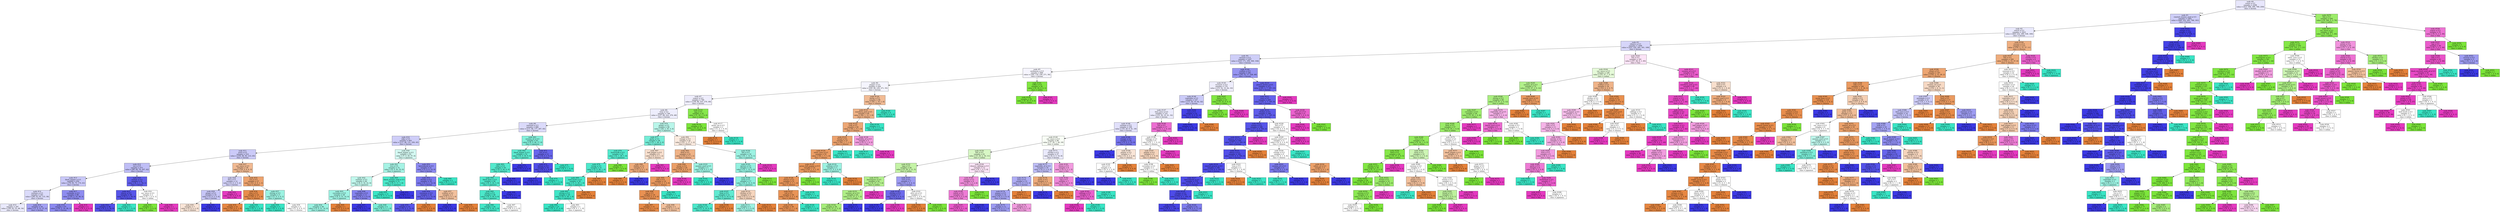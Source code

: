 digraph Tree {
node [shape=box, style="filled", color="black"] ;
0 [label=<node &#35;0<br/>cumin &le; 0.5<br/>samples = 2298<br/>value = [412, 568, 290, 769, 259]<br/>class = korean>, fillcolor="#3c39e51e"] ;
1 [label=<node &#35;1<br/>roasted_sesame_seed &le; 0.5<br/>samples = 1862<br/>value = [408, 222, 285, 766, 181]<br/>class = korean>, fillcolor="#3c39e53f"] ;
0 -> 1 [labeldistance=2.5, labelangle=45, headlabel="True"] ;
2 [label=<node &#35;2<br/>starch &le; 0.5<br/>samples = 1623<br/>value = [403, 222, 280, 538, 180]<br/>class = korean>, fillcolor="#3c39e51c"] ;
1 -> 2 ;
3 [label=<node &#35;3<br/>cilantro &le; 0.5<br/>samples = 1408<br/>value = [253, 220, 265, 501, 169]<br/>class = korean>, fillcolor="#3c39e535"] ;
2 -> 3 ;
4 [label=<node &#35;4<br/>cayenne &le; 0.5<br/>samples = 1247<br/>value = [216, 171, 256, 500, 104]<br/>class = korean>, fillcolor="#3c39e53f"] ;
3 -> 4 ;
5 [label=<node &#35;5<br/>cardamom &le; 0.5<br/>samples = 866<br/>value = [182, 118, 239, 271, 56]<br/>class = korean>, fillcolor="#3c39e50d"] ;
4 -> 5 ;
6 [label=<node &#35;6<br/>pepper &le; 0.5<br/>samples = 836<br/>value = [182, 89, 239, 271, 55]<br/>class = korean>, fillcolor="#3c39e50e"] ;
5 -> 6 ;
7 [label=<node &#35;7<br/>yogurt &le; 0.5<br/>samples = 768<br/>value = [138, 88, 223, 270, 49]<br/>class = korean>, fillcolor="#3c39e516"] ;
6 -> 7 ;
8 [label=<node &#35;8<br/>wine &le; 0.5<br/>samples = 746<br/>value = [137, 68, 222, 270, 49]<br/>class = korean>, fillcolor="#3c39e517"] ;
7 -> 8 ;
9 [label=<node &#35;9<br/>seaweed &le; 0.5<br/>samples = 666<br/>value = [111, 66, 177, 267, 45]<br/>class = korean>, fillcolor="#3c39e52f"] ;
8 -> 9 ;
10 [label=<node &#35;10<br/>sake &le; 0.5<br/>samples = 603<br/>value = [111, 66, 131, 250, 45]<br/>class = korean>, fillcolor="#3c39e540"] ;
9 -> 10 ;
11 [label=<node &#35;11<br/>pork &le; 0.5<br/>samples = 510<br/>value = [104, 66, 82, 213, 45]<br/>class = korean>, fillcolor="#3c39e544"] ;
10 -> 11 ;
12 [label=<node &#35;12<br/>nut &le; 0.5<br/>samples = 471<br/>value = [80, 66, 76, 207, 42]<br/>class = korean>, fillcolor="#3c39e553"] ;
11 -> 12 ;
13 [label=<node &#35;13<br/>black_pepper &le; 0.5<br/>samples = 430<br/>value = [76, 65, 75, 173, 41]<br/>class = korean>, fillcolor="#3c39e546"] ;
12 -> 13 ;
14 [label=<node &#35;14<br/>soybean &le; 0.5<br/>samples = 341<br/>value = [60, 63, 65, 115, 38]<br/>class = korean>, fillcolor="#3c39e52e"] ;
13 -> 14 ;
15 [label=<node &#35;15<br/>samples = 297<br/>value = [59, 63, 53, 88, 34]<br/>class = korean>, fillcolor="#3c39e51b"] ;
14 -> 15 ;
16 [label=<node &#35;16<br/>samples = 44<br/>value = [1, 0, 12, 27, 4]<br/>class = korean>, fillcolor="#3c39e578"] ;
14 -> 16 ;
17 [label=<node &#35;17<br/>coriander &le; 0.5<br/>samples = 89<br/>value = [16, 2, 10, 58, 3]<br/>class = korean>, fillcolor="#3c39e593"] ;
13 -> 17 ;
18 [label=<node &#35;18<br/>samples = 87<br/>value = [16, 2, 10, 58, 1]<br/>class = korean>, fillcolor="#3c39e597"] ;
17 -> 18 ;
19 [label=<node &#35;19<br/>samples = 2<br/>value = [0, 0, 0, 0, 2]<br/>class = thai>, fillcolor="#e539c0ff"] ;
17 -> 19 ;
20 [label=<node &#35;20<br/>cashew &le; 0.5<br/>samples = 41<br/>value = [4, 1, 1, 34, 1]<br/>class = korean>, fillcolor="#3c39e5cf"] ;
12 -> 20 ;
21 [label=<node &#35;21<br/>sherry &le; 0.5<br/>samples = 39<br/>value = [4, 0, 1, 34, 0]<br/>class = korean>, fillcolor="#3c39e5db"] ;
20 -> 21 ;
22 [label=<node &#35;22<br/>samples = 38<br/>value = [4, 0, 0, 34, 0]<br/>class = korean>, fillcolor="#3c39e5e1"] ;
21 -> 22 ;
23 [label=<node &#35;23<br/>samples = 1<br/>value = [0, 0, 1, 0, 0]<br/>class = japanese>, fillcolor="#39e5c5ff"] ;
21 -> 23 ;
24 [label=<node &#35;24<br/>soy_sauce &le; 0.5<br/>samples = 2<br/>value = [0, 1, 0, 0, 1]<br/>class = indian>, fillcolor="#7be53900"] ;
20 -> 24 ;
25 [label=<node &#35;25<br/>samples = 1<br/>value = [0, 1, 0, 0, 0]<br/>class = indian>, fillcolor="#7be539ff"] ;
24 -> 25 ;
26 [label=<node &#35;26<br/>samples = 1<br/>value = [0, 0, 0, 0, 1]<br/>class = thai>, fillcolor="#e539c0ff"] ;
24 -> 26 ;
27 [label=<node &#35;27<br/>soy_sauce &le; 0.5<br/>samples = 39<br/>value = [24, 0, 6, 6, 3]<br/>class = chinese>, fillcolor="#e581398b"] ;
11 -> 27 ;
28 [label=<node &#35;28<br/>fish &le; 0.5<br/>samples = 12<br/>value = [3, 0, 2, 5, 2]<br/>class = korean>, fillcolor="#3c39e539"] ;
27 -> 28 ;
29 [label=<node &#35;29<br/>ginger &le; 0.5<br/>samples = 10<br/>value = [3, 0, 2, 5, 0]<br/>class = korean>, fillcolor="#3c39e549"] ;
28 -> 29 ;
30 [label=<node &#35;30<br/>samples = 7<br/>value = [3, 0, 2, 2, 0]<br/>class = chinese>, fillcolor="#e5813933"] ;
29 -> 30 ;
31 [label=<node &#35;31<br/>samples = 3<br/>value = [0, 0, 0, 3, 0]<br/>class = korean>, fillcolor="#3c39e5ff"] ;
29 -> 31 ;
32 [label=<node &#35;32<br/>samples = 2<br/>value = [0, 0, 0, 0, 2]<br/>class = thai>, fillcolor="#e539c0ff"] ;
28 -> 32 ;
33 [label=<node &#35;33<br/>rice &le; 0.5<br/>samples = 27<br/>value = [21, 0, 4, 1, 1]<br/>class = chinese>, fillcolor="#e58139bc"] ;
27 -> 33 ;
34 [label=<node &#35;34<br/>clam &le; 0.5<br/>samples = 22<br/>value = [20, 0, 1, 1, 0]<br/>class = chinese>, fillcolor="#e58139e7"] ;
33 -> 34 ;
35 [label=<node &#35;35<br/>samples = 21<br/>value = [20, 0, 0, 1, 0]<br/>class = chinese>, fillcolor="#e58139f2"] ;
34 -> 35 ;
36 [label=<node &#35;36<br/>samples = 1<br/>value = [0, 0, 1, 0, 0]<br/>class = japanese>, fillcolor="#39e5c5ff"] ;
34 -> 36 ;
37 [label=<node &#35;37<br/>shrimp &le; 0.5<br/>samples = 5<br/>value = [1, 0, 3, 0, 1]<br/>class = japanese>, fillcolor="#39e5c57f"] ;
33 -> 37 ;
38 [label=<node &#35;38<br/>samples = 3<br/>value = [0, 0, 3, 0, 0]<br/>class = japanese>, fillcolor="#39e5c5ff"] ;
37 -> 38 ;
39 [label=<node &#35;39<br/>samples = 2<br/>value = [1, 0, 0, 0, 1]<br/>class = chinese>, fillcolor="#e5813900"] ;
37 -> 39 ;
40 [label=<node &#35;40<br/>black_pepper &le; 0.5<br/>samples = 93<br/>value = [7, 0, 49, 37, 0]<br/>class = japanese>, fillcolor="#39e5c537"] ;
10 -> 40 ;
41 [label=<node &#35;41<br/>rice &le; 0.5<br/>samples = 72<br/>value = [4, 0, 45, 23, 0]<br/>class = japanese>, fillcolor="#39e5c572"] ;
40 -> 41 ;
42 [label=<node &#35;42<br/>soybean &le; 0.5<br/>samples = 60<br/>value = [4, 0, 34, 22, 0]<br/>class = japanese>, fillcolor="#39e5c551"] ;
41 -> 42 ;
43 [label=<node &#35;43<br/>cucumber &le; 0.5<br/>samples = 49<br/>value = [4, 0, 31, 14, 0]<br/>class = japanese>, fillcolor="#39e5c57c"] ;
42 -> 43 ;
44 [label=<node &#35;44<br/>samples = 48<br/>value = [3, 0, 31, 14, 0]<br/>class = japanese>, fillcolor="#39e5c580"] ;
43 -> 44 ;
45 [label=<node &#35;45<br/>samples = 1<br/>value = [1, 0, 0, 0, 0]<br/>class = chinese>, fillcolor="#e58139ff"] ;
43 -> 45 ;
46 [label=<node &#35;46<br/>vegetable &le; 0.5<br/>samples = 11<br/>value = [0, 0, 3, 8, 0]<br/>class = korean>, fillcolor="#3c39e59f"] ;
42 -> 46 ;
47 [label=<node &#35;47<br/>samples = 7<br/>value = [0, 0, 0, 7, 0]<br/>class = korean>, fillcolor="#3c39e5ff"] ;
46 -> 47 ;
48 [label=<node &#35;48<br/>samples = 4<br/>value = [0, 0, 3, 1, 0]<br/>class = japanese>, fillcolor="#39e5c5aa"] ;
46 -> 48 ;
49 [label=<node &#35;49<br/>black_sesame_seed &le; 0.5<br/>samples = 12<br/>value = [0, 0, 11, 1, 0]<br/>class = japanese>, fillcolor="#39e5c5e8"] ;
41 -> 49 ;
50 [label=<node &#35;50<br/>samples = 11<br/>value = [0, 0, 11, 0, 0]<br/>class = japanese>, fillcolor="#39e5c5ff"] ;
49 -> 50 ;
51 [label=<node &#35;51<br/>samples = 1<br/>value = [0, 0, 0, 1, 0]<br/>class = korean>, fillcolor="#3c39e5ff"] ;
49 -> 51 ;
52 [label=<node &#35;52<br/>katsuobushi &le; 0.5<br/>samples = 21<br/>value = [3, 0, 4, 14, 0]<br/>class = korean>, fillcolor="#3c39e596"] ;
40 -> 52 ;
53 [label=<node &#35;53<br/>chicken &le; 0.5<br/>samples = 19<br/>value = [3, 0, 2, 14, 0]<br/>class = korean>, fillcolor="#3c39e5af"] ;
52 -> 53 ;
54 [label=<node &#35;54<br/>cinnamon &le; 0.5<br/>samples = 16<br/>value = [1, 0, 2, 13, 0]<br/>class = korean>, fillcolor="#3c39e5c8"] ;
53 -> 54 ;
55 [label=<node &#35;55<br/>samples = 15<br/>value = [0, 0, 2, 13, 0]<br/>class = korean>, fillcolor="#3c39e5d8"] ;
54 -> 55 ;
56 [label=<node &#35;56<br/>samples = 1<br/>value = [1, 0, 0, 0, 0]<br/>class = chinese>, fillcolor="#e58139ff"] ;
54 -> 56 ;
57 [label=<node &#35;57<br/>scallion &le; 0.5<br/>samples = 3<br/>value = [2, 0, 0, 1, 0]<br/>class = chinese>, fillcolor="#e581397f"] ;
53 -> 57 ;
58 [label=<node &#35;58<br/>samples = 1<br/>value = [0, 0, 0, 1, 0]<br/>class = korean>, fillcolor="#3c39e5ff"] ;
57 -> 58 ;
59 [label=<node &#35;59<br/>samples = 2<br/>value = [2, 0, 0, 0, 0]<br/>class = chinese>, fillcolor="#e58139ff"] ;
57 -> 59 ;
60 [label=<node &#35;60<br/>samples = 2<br/>value = [0, 0, 2, 0, 0]<br/>class = japanese>, fillcolor="#39e5c5ff"] ;
52 -> 60 ;
61 [label=<node &#35;61<br/>sesame_oil &le; 0.5<br/>samples = 63<br/>value = [0, 0, 46, 17, 0]<br/>class = japanese>, fillcolor="#39e5c5a1"] ;
9 -> 61 ;
62 [label=<node &#35;62<br/>black_pepper &le; 0.5<br/>samples = 52<br/>value = [0, 0, 44, 8, 0]<br/>class = japanese>, fillcolor="#39e5c5d1"] ;
61 -> 62 ;
63 [label=<node &#35;63<br/>cider &le; 0.5<br/>samples = 50<br/>value = [0, 0, 44, 6, 0]<br/>class = japanese>, fillcolor="#39e5c5dc"] ;
62 -> 63 ;
64 [label=<node &#35;64<br/>black_bean &le; 0.5<br/>samples = 49<br/>value = [0, 0, 44, 5, 0]<br/>class = japanese>, fillcolor="#39e5c5e2"] ;
63 -> 64 ;
65 [label=<node &#35;65<br/>wheat &le; 0.5<br/>samples = 48<br/>value = [0, 0, 44, 4, 0]<br/>class = japanese>, fillcolor="#39e5c5e8"] ;
64 -> 65 ;
66 [label=<node &#35;66<br/>samples = 44<br/>value = [0, 0, 42, 2, 0]<br/>class = japanese>, fillcolor="#39e5c5f3"] ;
65 -> 66 ;
67 [label=<node &#35;67<br/>samples = 4<br/>value = [0, 0, 2, 2, 0]<br/>class = japanese>, fillcolor="#39e5c500"] ;
65 -> 67 ;
68 [label=<node &#35;68<br/>samples = 1<br/>value = [0, 0, 0, 1, 0]<br/>class = korean>, fillcolor="#3c39e5ff"] ;
64 -> 68 ;
69 [label=<node &#35;69<br/>samples = 1<br/>value = [0, 0, 0, 1, 0]<br/>class = korean>, fillcolor="#3c39e5ff"] ;
63 -> 69 ;
70 [label=<node &#35;70<br/>samples = 2<br/>value = [0, 0, 0, 2, 0]<br/>class = korean>, fillcolor="#3c39e5ff"] ;
62 -> 70 ;
71 [label=<node &#35;71<br/>nut &le; 0.5<br/>samples = 11<br/>value = [0, 0, 2, 9, 0]<br/>class = korean>, fillcolor="#3c39e5c6"] ;
61 -> 71 ;
72 [label=<node &#35;72<br/>lettuce &le; 0.5<br/>samples = 10<br/>value = [0, 0, 1, 9, 0]<br/>class = korean>, fillcolor="#3c39e5e3"] ;
71 -> 72 ;
73 [label=<node &#35;73<br/>samples = 9<br/>value = [0, 0, 0, 9, 0]<br/>class = korean>, fillcolor="#3c39e5ff"] ;
72 -> 73 ;
74 [label=<node &#35;74<br/>samples = 1<br/>value = [0, 0, 1, 0, 0]<br/>class = japanese>, fillcolor="#39e5c5ff"] ;
72 -> 74 ;
75 [label=<node &#35;75<br/>samples = 1<br/>value = [0, 0, 1, 0, 0]<br/>class = japanese>, fillcolor="#39e5c5ff"] ;
71 -> 75 ;
76 [label=<node &#35;76<br/>ginger &le; 0.5<br/>samples = 80<br/>value = [26, 2, 45, 3, 4]<br/>class = japanese>, fillcolor="#39e5c55a"] ;
8 -> 76 ;
77 [label=<node &#35;77<br/>garlic &le; 0.5<br/>samples = 38<br/>value = [5, 1, 28, 2, 2]<br/>class = japanese>, fillcolor="#39e5c5b2"] ;
76 -> 77 ;
78 [label=<node &#35;78<br/>buttermilk &le; 0.5<br/>samples = 32<br/>value = [2, 1, 28, 1, 0]<br/>class = japanese>, fillcolor="#39e5c5dd"] ;
77 -> 78 ;
79 [label=<node &#35;79<br/>turnip &le; 0.5<br/>samples = 31<br/>value = [2, 0, 28, 1, 0]<br/>class = japanese>, fillcolor="#39e5c5e5"] ;
78 -> 79 ;
80 [label=<node &#35;80<br/>beef_broth &le; 0.5<br/>samples = 30<br/>value = [1, 0, 28, 1, 0]<br/>class = japanese>, fillcolor="#39e5c5ed"] ;
79 -> 80 ;
81 [label=<node &#35;81<br/>shrimp &le; 0.5<br/>samples = 29<br/>value = [0, 0, 28, 1, 0]<br/>class = japanese>, fillcolor="#39e5c5f6"] ;
80 -> 81 ;
82 [label=<node &#35;82<br/>samples = 27<br/>value = [0, 0, 27, 0, 0]<br/>class = japanese>, fillcolor="#39e5c5ff"] ;
81 -> 82 ;
83 [label=<node &#35;83<br/>samples = 2<br/>value = [0, 0, 1, 1, 0]<br/>class = japanese>, fillcolor="#39e5c500"] ;
81 -> 83 ;
84 [label=<node &#35;84<br/>samples = 1<br/>value = [1, 0, 0, 0, 0]<br/>class = chinese>, fillcolor="#e58139ff"] ;
80 -> 84 ;
85 [label=<node &#35;85<br/>samples = 1<br/>value = [1, 0, 0, 0, 0]<br/>class = chinese>, fillcolor="#e58139ff"] ;
79 -> 85 ;
86 [label=<node &#35;86<br/>samples = 1<br/>value = [0, 1, 0, 0, 0]<br/>class = indian>, fillcolor="#7be539ff"] ;
78 -> 86 ;
87 [label=<node &#35;87<br/>bell_pepper &le; 0.5<br/>samples = 6<br/>value = [3, 0, 0, 1, 2]<br/>class = chinese>, fillcolor="#e5813940"] ;
77 -> 87 ;
88 [label=<node &#35;88<br/>shallot &le; 0.5<br/>samples = 4<br/>value = [3, 0, 0, 1, 0]<br/>class = chinese>, fillcolor="#e58139aa"] ;
87 -> 88 ;
89 [label=<node &#35;89<br/>samples = 3<br/>value = [3, 0, 0, 0, 0]<br/>class = chinese>, fillcolor="#e58139ff"] ;
88 -> 89 ;
90 [label=<node &#35;90<br/>samples = 1<br/>value = [0, 0, 0, 1, 0]<br/>class = korean>, fillcolor="#3c39e5ff"] ;
88 -> 90 ;
91 [label=<node &#35;91<br/>samples = 2<br/>value = [0, 0, 0, 0, 2]<br/>class = thai>, fillcolor="#e539c0ff"] ;
87 -> 91 ;
92 [label=<node &#35;92<br/>vinegar &le; 0.5<br/>samples = 42<br/>value = [21, 1, 17, 1, 2]<br/>class = chinese>, fillcolor="#e5813929"] ;
76 -> 92 ;
93 [label=<node &#35;93<br/>beef &le; 0.5<br/>samples = 23<br/>value = [16, 0, 5, 1, 1]<br/>class = chinese>, fillcolor="#e581399c"] ;
92 -> 93 ;
94 [label=<node &#35;94<br/>honey &le; 0.5<br/>samples = 20<br/>value = [16, 0, 3, 0, 1]<br/>class = chinese>, fillcolor="#e58139c3"] ;
93 -> 94 ;
95 [label=<node &#35;95<br/>sake &le; 0.5<br/>samples = 19<br/>value = [16, 0, 3, 0, 0]<br/>class = chinese>, fillcolor="#e58139cf"] ;
94 -> 95 ;
96 [label=<node &#35;96<br/>egg &le; 0.5<br/>samples = 18<br/>value = [16, 0, 2, 0, 0]<br/>class = chinese>, fillcolor="#e58139df"] ;
95 -> 96 ;
97 [label=<node &#35;97<br/>samples = 15<br/>value = [14, 0, 1, 0, 0]<br/>class = chinese>, fillcolor="#e58139ed"] ;
96 -> 97 ;
98 [label=<node &#35;98<br/>samples = 3<br/>value = [2, 0, 1, 0, 0]<br/>class = chinese>, fillcolor="#e581397f"] ;
96 -> 98 ;
99 [label=<node &#35;99<br/>samples = 1<br/>value = [0, 0, 1, 0, 0]<br/>class = japanese>, fillcolor="#39e5c5ff"] ;
95 -> 99 ;
100 [label=<node &#35;100<br/>samples = 1<br/>value = [0, 0, 0, 0, 1]<br/>class = thai>, fillcolor="#e539c0ff"] ;
94 -> 100 ;
101 [label=<node &#35;101<br/>sesame_seed &le; 0.5<br/>samples = 3<br/>value = [0, 0, 2, 1, 0]<br/>class = japanese>, fillcolor="#39e5c57f"] ;
93 -> 101 ;
102 [label=<node &#35;102<br/>samples = 2<br/>value = [0, 0, 2, 0, 0]<br/>class = japanese>, fillcolor="#39e5c5ff"] ;
101 -> 102 ;
103 [label=<node &#35;103<br/>samples = 1<br/>value = [0, 0, 0, 1, 0]<br/>class = korean>, fillcolor="#3c39e5ff"] ;
101 -> 103 ;
104 [label=<node &#35;104<br/>fish &le; 0.5<br/>samples = 19<br/>value = [5, 1, 12, 0, 1]<br/>class = japanese>, fillcolor="#39e5c57f"] ;
92 -> 104 ;
105 [label=<node &#35;105<br/>apricot &le; 0.5<br/>samples = 18<br/>value = [5, 1, 12, 0, 0]<br/>class = japanese>, fillcolor="#39e5c589"] ;
104 -> 105 ;
106 [label=<node &#35;106<br/>pork &le; 0.5<br/>samples = 17<br/>value = [5, 0, 12, 0, 0]<br/>class = japanese>, fillcolor="#39e5c595"] ;
105 -> 106 ;
107 [label=<node &#35;107<br/>bean &le; 0.5<br/>samples = 12<br/>value = [2, 0, 10, 0, 0]<br/>class = japanese>, fillcolor="#39e5c5cc"] ;
106 -> 107 ;
108 [label=<node &#35;108<br/>samples = 11<br/>value = [1, 0, 10, 0, 0]<br/>class = japanese>, fillcolor="#39e5c5e6"] ;
107 -> 108 ;
109 [label=<node &#35;109<br/>samples = 1<br/>value = [1, 0, 0, 0, 0]<br/>class = chinese>, fillcolor="#e58139ff"] ;
107 -> 109 ;
110 [label=<node &#35;110<br/>chicken &le; 0.5<br/>samples = 5<br/>value = [3, 0, 2, 0, 0]<br/>class = chinese>, fillcolor="#e5813955"] ;
106 -> 110 ;
111 [label=<node &#35;111<br/>samples = 3<br/>value = [1, 0, 2, 0, 0]<br/>class = japanese>, fillcolor="#39e5c57f"] ;
110 -> 111 ;
112 [label=<node &#35;112<br/>samples = 2<br/>value = [2, 0, 0, 0, 0]<br/>class = chinese>, fillcolor="#e58139ff"] ;
110 -> 112 ;
113 [label=<node &#35;113<br/>samples = 1<br/>value = [0, 1, 0, 0, 0]<br/>class = indian>, fillcolor="#7be539ff"] ;
105 -> 113 ;
114 [label=<node &#35;114<br/>samples = 1<br/>value = [0, 0, 0, 0, 1]<br/>class = thai>, fillcolor="#e539c0ff"] ;
104 -> 114 ;
115 [label=<node &#35;115<br/>egg &le; 0.5<br/>samples = 22<br/>value = [1, 20, 1, 0, 0]<br/>class = indian>, fillcolor="#7be539e7"] ;
7 -> 115 ;
116 [label=<node &#35;116<br/>samples = 20<br/>value = [0, 20, 0, 0, 0]<br/>class = indian>, fillcolor="#7be539ff"] ;
115 -> 116 ;
117 [label=<node &#35;117<br/>green_tea &le; 0.5<br/>samples = 2<br/>value = [1, 0, 1, 0, 0]<br/>class = chinese>, fillcolor="#e5813900"] ;
115 -> 117 ;
118 [label=<node &#35;118<br/>samples = 1<br/>value = [1, 0, 0, 0, 0]<br/>class = chinese>, fillcolor="#e58139ff"] ;
117 -> 118 ;
119 [label=<node &#35;119<br/>samples = 1<br/>value = [0, 0, 1, 0, 0]<br/>class = japanese>, fillcolor="#39e5c5ff"] ;
117 -> 119 ;
120 [label=<node &#35;120<br/>barley &le; 0.5<br/>samples = 68<br/>value = [44, 1, 16, 1, 6]<br/>class = chinese>, fillcolor="#e5813989"] ;
6 -> 120 ;
121 [label=<node &#35;121<br/>mandarin_peel &le; 0.5<br/>samples = 64<br/>value = [44, 1, 12, 1, 6]<br/>class = chinese>, fillcolor="#e581399d"] ;
120 -> 121 ;
122 [label=<node &#35;122<br/>crab &le; 0.5<br/>samples = 60<br/>value = [44, 1, 8, 1, 6]<br/>class = chinese>, fillcolor="#e58139b1"] ;
121 -> 122 ;
123 [label=<node &#35;123<br/>bread &le; 0.5<br/>samples = 57<br/>value = [44, 1, 7, 1, 4]<br/>class = chinese>, fillcolor="#e58139bd"] ;
122 -> 123 ;
124 [label=<node &#35;124<br/>white_wine &le; 0.5<br/>samples = 55<br/>value = [44, 1, 5, 1, 4]<br/>class = chinese>, fillcolor="#e58139c7"] ;
123 -> 124 ;
125 [label=<node &#35;125<br/>green_bell_pepper &le; 0.5<br/>samples = 52<br/>value = [43, 1, 3, 1, 4]<br/>class = chinese>, fillcolor="#e58139cf"] ;
124 -> 125 ;
126 [label=<node &#35;126<br/>cheese &le; 0.5<br/>samples = 51<br/>value = [43, 0, 3, 1, 4]<br/>class = chinese>, fillcolor="#e58139d4"] ;
125 -> 126 ;
127 [label=<node &#35;127<br/>cod &le; 0.5<br/>samples = 50<br/>value = [43, 0, 2, 1, 4]<br/>class = chinese>, fillcolor="#e58139d8"] ;
126 -> 127 ;
128 [label=<node &#35;128<br/>samples = 49<br/>value = [43, 0, 1, 1, 4]<br/>class = chinese>, fillcolor="#e58139dd"] ;
127 -> 128 ;
129 [label=<node &#35;129<br/>samples = 1<br/>value = [0, 0, 1, 0, 0]<br/>class = japanese>, fillcolor="#39e5c5ff"] ;
127 -> 129 ;
130 [label=<node &#35;130<br/>samples = 1<br/>value = [0, 0, 1, 0, 0]<br/>class = japanese>, fillcolor="#39e5c5ff"] ;
126 -> 130 ;
131 [label=<node &#35;131<br/>samples = 1<br/>value = [0, 1, 0, 0, 0]<br/>class = indian>, fillcolor="#7be539ff"] ;
125 -> 131 ;
132 [label=<node &#35;132<br/>soybean &le; 0.5<br/>samples = 3<br/>value = [1, 0, 2, 0, 0]<br/>class = japanese>, fillcolor="#39e5c57f"] ;
124 -> 132 ;
133 [label=<node &#35;133<br/>samples = 2<br/>value = [0, 0, 2, 0, 0]<br/>class = japanese>, fillcolor="#39e5c5ff"] ;
132 -> 133 ;
134 [label=<node &#35;134<br/>samples = 1<br/>value = [1, 0, 0, 0, 0]<br/>class = chinese>, fillcolor="#e58139ff"] ;
132 -> 134 ;
135 [label=<node &#35;135<br/>samples = 2<br/>value = [0, 0, 2, 0, 0]<br/>class = japanese>, fillcolor="#39e5c5ff"] ;
123 -> 135 ;
136 [label=<node &#35;136<br/>vegetable_oil &le; 0.5<br/>samples = 3<br/>value = [0, 0, 1, 0, 2]<br/>class = thai>, fillcolor="#e539c07f"] ;
122 -> 136 ;
137 [label=<node &#35;137<br/>samples = 1<br/>value = [0, 0, 1, 0, 0]<br/>class = japanese>, fillcolor="#39e5c5ff"] ;
136 -> 137 ;
138 [label=<node &#35;138<br/>samples = 2<br/>value = [0, 0, 0, 0, 2]<br/>class = thai>, fillcolor="#e539c0ff"] ;
136 -> 138 ;
139 [label=<node &#35;139<br/>samples = 4<br/>value = [0, 0, 4, 0, 0]<br/>class = japanese>, fillcolor="#39e5c5ff"] ;
121 -> 139 ;
140 [label=<node &#35;140<br/>samples = 4<br/>value = [0, 0, 4, 0, 0]<br/>class = japanese>, fillcolor="#39e5c5ff"] ;
120 -> 140 ;
141 [label=<node &#35;141<br/>coffee &le; 0.5<br/>samples = 30<br/>value = [0, 29, 0, 0, 1]<br/>class = indian>, fillcolor="#7be539f6"] ;
5 -> 141 ;
142 [label=<node &#35;142<br/>samples = 29<br/>value = [0, 29, 0, 0, 0]<br/>class = indian>, fillcolor="#7be539ff"] ;
141 -> 142 ;
143 [label=<node &#35;143<br/>samples = 1<br/>value = [0, 0, 0, 0, 1]<br/>class = thai>, fillcolor="#e539c0ff"] ;
141 -> 143 ;
144 [label=<node &#35;144<br/>scallion &le; 0.5<br/>samples = 381<br/>value = [34, 53, 17, 229, 48]<br/>class = korean>, fillcolor="#3c39e589"] ;
4 -> 144 ;
145 [label=<node &#35;145<br/>turmeric &le; 0.5<br/>samples = 170<br/>value = [13, 52, 10, 62, 33]<br/>class = korean>, fillcolor="#3c39e516"] ;
144 -> 145 ;
146 [label=<node &#35;146<br/>vegetable &le; 0.5<br/>samples = 147<br/>value = [13, 30, 10, 62, 32]<br/>class = korean>, fillcolor="#3c39e543"] ;
145 -> 146 ;
147 [label=<node &#35;147<br/>lime_juice &le; 0.5<br/>samples = 125<br/>value = [12, 30, 10, 41, 32]<br/>class = korean>, fillcolor="#3c39e519"] ;
146 -> 147 ;
148 [label=<node &#35;148<br/>soybean &le; 0.5<br/>samples = 108<br/>value = [10, 29, 9, 41, 19]<br/>class = korean>, fillcolor="#3c39e527"] ;
147 -> 148 ;
149 [label=<node &#35;149<br/>soy_sauce &le; 0.5<br/>samples = 88<br/>value = [7, 29, 7, 26, 19]<br/>class = indian>, fillcolor="#7be5390c"] ;
148 -> 149 ;
150 [label=<node &#35;150<br/>fish &le; 0.5<br/>samples = 61<br/>value = [3, 29, 2, 16, 11]<br/>class = indian>, fillcolor="#7be5394a"] ;
149 -> 150 ;
151 [label=<node &#35;151<br/>egg &le; 0.5<br/>samples = 49<br/>value = [3, 28, 2, 11, 5]<br/>class = indian>, fillcolor="#7be53972"] ;
150 -> 151 ;
152 [label=<node &#35;152<br/>lemongrass &le; 0.5<br/>samples = 42<br/>value = [2, 27, 2, 7, 4]<br/>class = indian>, fillcolor="#7be53992"] ;
151 -> 152 ;
153 [label=<node &#35;153<br/>sesame_oil &le; 0.5<br/>samples = 40<br/>value = [2, 27, 2, 7, 2]<br/>class = indian>, fillcolor="#7be5399b"] ;
152 -> 153 ;
154 [label=<node &#35;154<br/>samples = 38<br/>value = [2, 27, 2, 5, 2]<br/>class = indian>, fillcolor="#7be539aa"] ;
153 -> 154 ;
155 [label=<node &#35;155<br/>samples = 2<br/>value = [0, 0, 0, 2, 0]<br/>class = korean>, fillcolor="#3c39e5ff"] ;
153 -> 155 ;
156 [label=<node &#35;156<br/>samples = 2<br/>value = [0, 0, 0, 0, 2]<br/>class = thai>, fillcolor="#e539c0ff"] ;
152 -> 156 ;
157 [label=<node &#35;157<br/>corn &le; 0.5<br/>samples = 7<br/>value = [1, 1, 0, 4, 1]<br/>class = korean>, fillcolor="#3c39e57f"] ;
151 -> 157 ;
158 [label=<node &#35;158<br/>chicken &le; 0.5<br/>samples = 5<br/>value = [0, 0, 0, 4, 1]<br/>class = korean>, fillcolor="#3c39e5bf"] ;
157 -> 158 ;
159 [label=<node &#35;159<br/>samples = 4<br/>value = [0, 0, 0, 4, 0]<br/>class = korean>, fillcolor="#3c39e5ff"] ;
158 -> 159 ;
160 [label=<node &#35;160<br/>samples = 1<br/>value = [0, 0, 0, 0, 1]<br/>class = thai>, fillcolor="#e539c0ff"] ;
158 -> 160 ;
161 [label=<node &#35;161<br/>olive_oil &le; 0.5<br/>samples = 2<br/>value = [1, 1, 0, 0, 0]<br/>class = chinese>, fillcolor="#e5813900"] ;
157 -> 161 ;
162 [label=<node &#35;162<br/>samples = 1<br/>value = [1, 0, 0, 0, 0]<br/>class = chinese>, fillcolor="#e58139ff"] ;
161 -> 162 ;
163 [label=<node &#35;163<br/>samples = 1<br/>value = [0, 1, 0, 0, 0]<br/>class = indian>, fillcolor="#7be539ff"] ;
161 -> 163 ;
164 [label=<node &#35;164<br/>chinese_cabbage &le; 0.5<br/>samples = 12<br/>value = [0, 1, 0, 5, 6]<br/>class = thai>, fillcolor="#e539c024"] ;
150 -> 164 ;
165 [label=<node &#35;165<br/>mango &le; 0.5<br/>samples = 9<br/>value = [0, 1, 0, 2, 6]<br/>class = thai>, fillcolor="#e539c092"] ;
164 -> 165 ;
166 [label=<node &#35;166<br/>radish &le; 0.5<br/>samples = 8<br/>value = [0, 0, 0, 2, 6]<br/>class = thai>, fillcolor="#e539c0aa"] ;
165 -> 166 ;
167 [label=<node &#35;167<br/>samples = 7<br/>value = [0, 0, 0, 1, 6]<br/>class = thai>, fillcolor="#e539c0d4"] ;
166 -> 167 ;
168 [label=<node &#35;168<br/>samples = 1<br/>value = [0, 0, 0, 1, 0]<br/>class = korean>, fillcolor="#3c39e5ff"] ;
166 -> 168 ;
169 [label=<node &#35;169<br/>samples = 1<br/>value = [0, 1, 0, 0, 0]<br/>class = indian>, fillcolor="#7be539ff"] ;
165 -> 169 ;
170 [label=<node &#35;170<br/>samples = 3<br/>value = [0, 0, 0, 3, 0]<br/>class = korean>, fillcolor="#3c39e5ff"] ;
164 -> 170 ;
171 [label=<node &#35;171<br/>chicken &le; 0.5<br/>samples = 27<br/>value = [4, 0, 5, 10, 8]<br/>class = korean>, fillcolor="#3c39e51b"] ;
149 -> 171 ;
172 [label=<node &#35;172<br/>vegetable_oil &le; 0.5<br/>samples = 19<br/>value = [4, 0, 3, 9, 3]<br/>class = korean>, fillcolor="#3c39e555"] ;
171 -> 172 ;
173 [label=<node &#35;173<br/>wine &le; 0.5<br/>samples = 15<br/>value = [1, 0, 3, 8, 3]<br/>class = korean>, fillcolor="#3c39e56a"] ;
172 -> 173 ;
174 [label=<node &#35;174<br/>pepper &le; 0.5<br/>samples = 14<br/>value = [0, 0, 3, 8, 3]<br/>class = korean>, fillcolor="#3c39e574"] ;
173 -> 174 ;
175 [label=<node &#35;175<br/>samples = 11<br/>value = [0, 0, 3, 7, 1]<br/>class = korean>, fillcolor="#3c39e580"] ;
174 -> 175 ;
176 [label=<node &#35;176<br/>samples = 3<br/>value = [0, 0, 0, 1, 2]<br/>class = thai>, fillcolor="#e539c07f"] ;
174 -> 176 ;
177 [label=<node &#35;177<br/>samples = 1<br/>value = [1, 0, 0, 0, 0]<br/>class = chinese>, fillcolor="#e58139ff"] ;
173 -> 177 ;
178 [label=<node &#35;178<br/>garlic &le; 0.5<br/>samples = 4<br/>value = [3, 0, 0, 1, 0]<br/>class = chinese>, fillcolor="#e58139aa"] ;
172 -> 178 ;
179 [label=<node &#35;179<br/>samples = 1<br/>value = [0, 0, 0, 1, 0]<br/>class = korean>, fillcolor="#3c39e5ff"] ;
178 -> 179 ;
180 [label=<node &#35;180<br/>samples = 3<br/>value = [3, 0, 0, 0, 0]<br/>class = chinese>, fillcolor="#e58139ff"] ;
178 -> 180 ;
181 [label=<node &#35;181<br/>lemon &le; 0.5<br/>samples = 8<br/>value = [0, 0, 2, 1, 5]<br/>class = thai>, fillcolor="#e539c080"] ;
171 -> 181 ;
182 [label=<node &#35;182<br/>egg &le; 0.5<br/>samples = 7<br/>value = [0, 0, 2, 0, 5]<br/>class = thai>, fillcolor="#e539c099"] ;
181 -> 182 ;
183 [label=<node &#35;183<br/>cabbage &le; 0.5<br/>samples = 6<br/>value = [0, 0, 1, 0, 5]<br/>class = thai>, fillcolor="#e539c0cc"] ;
182 -> 183 ;
184 [label=<node &#35;184<br/>samples = 5<br/>value = [0, 0, 0, 0, 5]<br/>class = thai>, fillcolor="#e539c0ff"] ;
183 -> 184 ;
185 [label=<node &#35;185<br/>samples = 1<br/>value = [0, 0, 1, 0, 0]<br/>class = japanese>, fillcolor="#39e5c5ff"] ;
183 -> 185 ;
186 [label=<node &#35;186<br/>samples = 1<br/>value = [0, 0, 1, 0, 0]<br/>class = japanese>, fillcolor="#39e5c5ff"] ;
182 -> 186 ;
187 [label=<node &#35;187<br/>samples = 1<br/>value = [0, 0, 0, 1, 0]<br/>class = korean>, fillcolor="#3c39e5ff"] ;
181 -> 187 ;
188 [label=<node &#35;188<br/>vinegar &le; 0.5<br/>samples = 20<br/>value = [3, 0, 2, 15, 0]<br/>class = korean>, fillcolor="#3c39e5b4"] ;
148 -> 188 ;
189 [label=<node &#35;189<br/>samples = 13<br/>value = [0, 0, 0, 13, 0]<br/>class = korean>, fillcolor="#3c39e5ff"] ;
188 -> 189 ;
190 [label=<node &#35;190<br/>pepper &le; 0.5<br/>samples = 7<br/>value = [3, 0, 2, 2, 0]<br/>class = chinese>, fillcolor="#e5813933"] ;
188 -> 190 ;
191 [label=<node &#35;191<br/>rice &le; 0.5<br/>samples = 4<br/>value = [0, 0, 2, 2, 0]<br/>class = japanese>, fillcolor="#39e5c500"] ;
190 -> 191 ;
192 [label=<node &#35;192<br/>samples = 2<br/>value = [0, 0, 0, 2, 0]<br/>class = korean>, fillcolor="#3c39e5ff"] ;
191 -> 192 ;
193 [label=<node &#35;193<br/>samples = 2<br/>value = [0, 0, 2, 0, 0]<br/>class = japanese>, fillcolor="#39e5c5ff"] ;
191 -> 193 ;
194 [label=<node &#35;194<br/>samples = 3<br/>value = [3, 0, 0, 0, 0]<br/>class = chinese>, fillcolor="#e58139ff"] ;
190 -> 194 ;
195 [label=<node &#35;195<br/>fish &le; 0.5<br/>samples = 17<br/>value = [2, 1, 1, 0, 13]<br/>class = thai>, fillcolor="#e539c0bb"] ;
147 -> 195 ;
196 [label=<node &#35;196<br/>cabbage &le; 0.5<br/>samples = 6<br/>value = [2, 1, 1, 0, 2]<br/>class = chinese>, fillcolor="#e5813900"] ;
195 -> 196 ;
197 [label=<node &#35;197<br/>pepper &le; 0.5<br/>samples = 4<br/>value = [2, 1, 1, 0, 0]<br/>class = chinese>, fillcolor="#e5813955"] ;
196 -> 197 ;
198 [label=<node &#35;198<br/>cucumber &le; 0.5<br/>samples = 2<br/>value = [0, 1, 1, 0, 0]<br/>class = indian>, fillcolor="#7be53900"] ;
197 -> 198 ;
199 [label=<node &#35;199<br/>samples = 1<br/>value = [0, 1, 0, 0, 0]<br/>class = indian>, fillcolor="#7be539ff"] ;
198 -> 199 ;
200 [label=<node &#35;200<br/>samples = 1<br/>value = [0, 0, 1, 0, 0]<br/>class = japanese>, fillcolor="#39e5c5ff"] ;
198 -> 200 ;
201 [label=<node &#35;201<br/>samples = 2<br/>value = [2, 0, 0, 0, 0]<br/>class = chinese>, fillcolor="#e58139ff"] ;
197 -> 201 ;
202 [label=<node &#35;202<br/>samples = 2<br/>value = [0, 0, 0, 0, 2]<br/>class = thai>, fillcolor="#e539c0ff"] ;
196 -> 202 ;
203 [label=<node &#35;203<br/>samples = 11<br/>value = [0, 0, 0, 0, 11]<br/>class = thai>, fillcolor="#e539c0ff"] ;
195 -> 203 ;
204 [label=<node &#35;204<br/>corn &le; 0.5<br/>samples = 22<br/>value = [1, 0, 0, 21, 0]<br/>class = korean>, fillcolor="#3c39e5f3"] ;
146 -> 204 ;
205 [label=<node &#35;205<br/>samples = 21<br/>value = [0, 0, 0, 21, 0]<br/>class = korean>, fillcolor="#3c39e5ff"] ;
204 -> 205 ;
206 [label=<node &#35;206<br/>samples = 1<br/>value = [1, 0, 0, 0, 0]<br/>class = chinese>, fillcolor="#e58139ff"] ;
204 -> 206 ;
207 [label=<node &#35;207<br/>basil &le; 0.5<br/>samples = 23<br/>value = [0, 22, 0, 0, 1]<br/>class = indian>, fillcolor="#7be539f3"] ;
145 -> 207 ;
208 [label=<node &#35;208<br/>samples = 22<br/>value = [0, 22, 0, 0, 0]<br/>class = indian>, fillcolor="#7be539ff"] ;
207 -> 208 ;
209 [label=<node &#35;209<br/>samples = 1<br/>value = [0, 0, 0, 0, 1]<br/>class = thai>, fillcolor="#e539c0ff"] ;
207 -> 209 ;
210 [label=<node &#35;210<br/>peanut_butter &le; 0.5<br/>samples = 211<br/>value = [21, 1, 7, 167, 15]<br/>class = korean>, fillcolor="#3c39e5c4"] ;
144 -> 210 ;
211 [label=<node &#35;211<br/>mint &le; 0.5<br/>samples = 205<br/>value = [21, 1, 7, 167, 9]<br/>class = korean>, fillcolor="#3c39e5ca"] ;
210 -> 211 ;
212 [label=<node &#35;212<br/>chicken &le; 0.5<br/>samples = 199<br/>value = [21, 0, 7, 167, 4]<br/>class = korean>, fillcolor="#3c39e5d1"] ;
211 -> 212 ;
213 [label=<node &#35;213<br/>tomato &le; 0.5<br/>samples = 186<br/>value = [17, 0, 4, 163, 2]<br/>class = korean>, fillcolor="#3c39e5dc"] ;
212 -> 213 ;
214 [label=<node &#35;214<br/>peanut_oil &le; 0.5<br/>samples = 184<br/>value = [17, 0, 4, 163, 0]<br/>class = korean>, fillcolor="#3c39e5df"] ;
213 -> 214 ;
215 [label=<node &#35;215<br/>sherry &le; 0.5<br/>samples = 182<br/>value = [15, 0, 4, 163, 0]<br/>class = korean>, fillcolor="#3c39e5e2"] ;
214 -> 215 ;
216 [label=<node &#35;216<br/>roasted_peanut &le; 0.5<br/>samples = 180<br/>value = [14, 0, 3, 163, 0]<br/>class = korean>, fillcolor="#3c39e5e5"] ;
215 -> 216 ;
217 [label=<node &#35;217<br/>katsuobushi &le; 0.5<br/>samples = 179<br/>value = [14, 0, 2, 163, 0]<br/>class = korean>, fillcolor="#3c39e5e6"] ;
216 -> 217 ;
218 [label=<node &#35;218<br/>vinegar &le; 0.5<br/>samples = 178<br/>value = [14, 0, 1, 163, 0]<br/>class = korean>, fillcolor="#3c39e5e8"] ;
217 -> 218 ;
219 [label=<node &#35;219<br/>samples = 155<br/>value = [8, 0, 1, 146, 0]<br/>class = korean>, fillcolor="#3c39e5ef"] ;
218 -> 219 ;
220 [label=<node &#35;220<br/>samples = 23<br/>value = [6, 0, 0, 17, 0]<br/>class = korean>, fillcolor="#3c39e5a5"] ;
218 -> 220 ;
221 [label=<node &#35;221<br/>samples = 1<br/>value = [0, 0, 1, 0, 0]<br/>class = japanese>, fillcolor="#39e5c5ff"] ;
217 -> 221 ;
222 [label=<node &#35;222<br/>samples = 1<br/>value = [0, 0, 1, 0, 0]<br/>class = japanese>, fillcolor="#39e5c5ff"] ;
216 -> 222 ;
223 [label=<node &#35;223<br/>tuna &le; 0.5<br/>samples = 2<br/>value = [1, 0, 1, 0, 0]<br/>class = chinese>, fillcolor="#e5813900"] ;
215 -> 223 ;
224 [label=<node &#35;224<br/>samples = 1<br/>value = [1, 0, 0, 0, 0]<br/>class = chinese>, fillcolor="#e58139ff"] ;
223 -> 224 ;
225 [label=<node &#35;225<br/>samples = 1<br/>value = [0, 0, 1, 0, 0]<br/>class = japanese>, fillcolor="#39e5c5ff"] ;
223 -> 225 ;
226 [label=<node &#35;226<br/>samples = 2<br/>value = [2, 0, 0, 0, 0]<br/>class = chinese>, fillcolor="#e58139ff"] ;
214 -> 226 ;
227 [label=<node &#35;227<br/>samples = 2<br/>value = [0, 0, 0, 0, 2]<br/>class = thai>, fillcolor="#e539c0ff"] ;
213 -> 227 ;
228 [label=<node &#35;228<br/>fish &le; 0.5<br/>samples = 13<br/>value = [4, 0, 3, 4, 2]<br/>class = chinese>, fillcolor="#e5813900"] ;
212 -> 228 ;
229 [label=<node &#35;229<br/>sesame_seed &le; 0.5<br/>samples = 11<br/>value = [4, 0, 3, 4, 0]<br/>class = chinese>, fillcolor="#e5813900"] ;
228 -> 229 ;
230 [label=<node &#35;230<br/>vinegar &le; 0.5<br/>samples = 9<br/>value = [4, 0, 1, 4, 0]<br/>class = chinese>, fillcolor="#e5813900"] ;
229 -> 230 ;
231 [label=<node &#35;231<br/>sesame_oil &le; 0.5<br/>samples = 4<br/>value = [0, 0, 1, 3, 0]<br/>class = korean>, fillcolor="#3c39e5aa"] ;
230 -> 231 ;
232 [label=<node &#35;232<br/>samples = 1<br/>value = [0, 0, 1, 0, 0]<br/>class = japanese>, fillcolor="#39e5c5ff"] ;
231 -> 232 ;
233 [label=<node &#35;233<br/>samples = 3<br/>value = [0, 0, 0, 3, 0]<br/>class = korean>, fillcolor="#3c39e5ff"] ;
231 -> 233 ;
234 [label=<node &#35;234<br/>celery_oil &le; 0.5<br/>samples = 5<br/>value = [4, 0, 0, 1, 0]<br/>class = chinese>, fillcolor="#e58139bf"] ;
230 -> 234 ;
235 [label=<node &#35;235<br/>samples = 4<br/>value = [4, 0, 0, 0, 0]<br/>class = chinese>, fillcolor="#e58139ff"] ;
234 -> 235 ;
236 [label=<node &#35;236<br/>samples = 1<br/>value = [0, 0, 0, 1, 0]<br/>class = korean>, fillcolor="#3c39e5ff"] ;
234 -> 236 ;
237 [label=<node &#35;237<br/>samples = 2<br/>value = [0, 0, 2, 0, 0]<br/>class = japanese>, fillcolor="#39e5c5ff"] ;
229 -> 237 ;
238 [label=<node &#35;238<br/>samples = 2<br/>value = [0, 0, 0, 0, 2]<br/>class = thai>, fillcolor="#e539c0ff"] ;
228 -> 238 ;
239 [label=<node &#35;239<br/>olive_oil &le; 0.5<br/>samples = 6<br/>value = [0, 1, 0, 0, 5]<br/>class = thai>, fillcolor="#e539c0cc"] ;
211 -> 239 ;
240 [label=<node &#35;240<br/>samples = 5<br/>value = [0, 0, 0, 0, 5]<br/>class = thai>, fillcolor="#e539c0ff"] ;
239 -> 240 ;
241 [label=<node &#35;241<br/>samples = 1<br/>value = [0, 1, 0, 0, 0]<br/>class = indian>, fillcolor="#7be539ff"] ;
239 -> 241 ;
242 [label=<node &#35;242<br/>samples = 6<br/>value = [0, 0, 0, 0, 6]<br/>class = thai>, fillcolor="#e539c0ff"] ;
210 -> 242 ;
243 [label=<node &#35;243<br/>fish &le; 0.5<br/>samples = 161<br/>value = [37, 49, 9, 1, 65]<br/>class = thai>, fillcolor="#e539c024"] ;
3 -> 243 ;
244 [label=<node &#35;244<br/>soy_sauce &le; 0.5<br/>samples = 106<br/>value = [33, 47, 7, 0, 19]<br/>class = indian>, fillcolor="#7be53931"] ;
243 -> 244 ;
245 [label=<node &#35;245<br/>sesame_oil &le; 0.5<br/>samples = 72<br/>value = [10, 47, 3, 0, 12]<br/>class = indian>, fillcolor="#7be53995"] ;
244 -> 245 ;
246 [label=<node &#35;246<br/>shrimp &le; 0.5<br/>samples = 66<br/>value = [5, 47, 2, 0, 12]<br/>class = indian>, fillcolor="#7be539a5"] ;
245 -> 246 ;
247 [label=<node &#35;247<br/>cucumber &le; 0.5<br/>samples = 59<br/>value = [5, 45, 1, 0, 8]<br/>class = indian>, fillcolor="#7be539b9"] ;
246 -> 247 ;
248 [label=<node &#35;248<br/>bean &le; 0.5<br/>samples = 57<br/>value = [5, 45, 1, 0, 6]<br/>class = indian>, fillcolor="#7be539c3"] ;
247 -> 248 ;
249 [label=<node &#35;249<br/>rice &le; 0.5<br/>samples = 50<br/>value = [2, 42, 1, 0, 5]<br/>class = indian>, fillcolor="#7be539d2"] ;
248 -> 249 ;
250 [label=<node &#35;250<br/>beef &le; 0.5<br/>samples = 40<br/>value = [0, 37, 0, 0, 3]<br/>class = indian>, fillcolor="#7be539ea"] ;
249 -> 250 ;
251 [label=<node &#35;251<br/>chicken &le; 0.5<br/>samples = 39<br/>value = [0, 37, 0, 0, 2]<br/>class = indian>, fillcolor="#7be539f1"] ;
250 -> 251 ;
252 [label=<node &#35;252<br/>samples = 29<br/>value = [0, 29, 0, 0, 0]<br/>class = indian>, fillcolor="#7be539ff"] ;
251 -> 252 ;
253 [label=<node &#35;253<br/>bread &le; 0.5<br/>samples = 10<br/>value = [0, 8, 0, 0, 2]<br/>class = indian>, fillcolor="#7be539bf"] ;
251 -> 253 ;
254 [label=<node &#35;254<br/>cayenne &le; 0.5<br/>samples = 9<br/>value = [0, 8, 0, 0, 1]<br/>class = indian>, fillcolor="#7be539df"] ;
253 -> 254 ;
255 [label=<node &#35;255<br/>samples = 2<br/>value = [0, 1, 0, 0, 1]<br/>class = indian>, fillcolor="#7be53900"] ;
254 -> 255 ;
256 [label=<node &#35;256<br/>samples = 7<br/>value = [0, 7, 0, 0, 0]<br/>class = indian>, fillcolor="#7be539ff"] ;
254 -> 256 ;
257 [label=<node &#35;257<br/>samples = 1<br/>value = [0, 0, 0, 0, 1]<br/>class = thai>, fillcolor="#e539c0ff"] ;
253 -> 257 ;
258 [label=<node &#35;258<br/>samples = 1<br/>value = [0, 0, 0, 0, 1]<br/>class = thai>, fillcolor="#e539c0ff"] ;
250 -> 258 ;
259 [label=<node &#35;259<br/>onion &le; 0.5<br/>samples = 10<br/>value = [2, 5, 1, 0, 2]<br/>class = indian>, fillcolor="#7be53960"] ;
249 -> 259 ;
260 [label=<node &#35;260<br/>cayenne &le; 0.5<br/>samples = 7<br/>value = [2, 2, 1, 0, 2]<br/>class = chinese>, fillcolor="#e5813900"] ;
259 -> 260 ;
261 [label=<node &#35;261<br/>ginger &le; 0.5<br/>samples = 3<br/>value = [2, 0, 1, 0, 0]<br/>class = chinese>, fillcolor="#e581397f"] ;
260 -> 261 ;
262 [label=<node &#35;262<br/>samples = 1<br/>value = [0, 0, 1, 0, 0]<br/>class = japanese>, fillcolor="#39e5c5ff"] ;
261 -> 262 ;
263 [label=<node &#35;263<br/>samples = 2<br/>value = [2, 0, 0, 0, 0]<br/>class = chinese>, fillcolor="#e58139ff"] ;
261 -> 263 ;
264 [label=<node &#35;264<br/>tomato &le; 0.5<br/>samples = 4<br/>value = [0, 2, 0, 0, 2]<br/>class = indian>, fillcolor="#7be53900"] ;
260 -> 264 ;
265 [label=<node &#35;265<br/>bread &le; 0.5<br/>samples = 3<br/>value = [0, 2, 0, 0, 1]<br/>class = indian>, fillcolor="#7be5397f"] ;
264 -> 265 ;
266 [label=<node &#35;266<br/>samples = 2<br/>value = [0, 2, 0, 0, 0]<br/>class = indian>, fillcolor="#7be539ff"] ;
265 -> 266 ;
267 [label=<node &#35;267<br/>samples = 1<br/>value = [0, 0, 0, 0, 1]<br/>class = thai>, fillcolor="#e539c0ff"] ;
265 -> 267 ;
268 [label=<node &#35;268<br/>samples = 1<br/>value = [0, 0, 0, 0, 1]<br/>class = thai>, fillcolor="#e539c0ff"] ;
264 -> 268 ;
269 [label=<node &#35;269<br/>samples = 3<br/>value = [0, 3, 0, 0, 0]<br/>class = indian>, fillcolor="#7be539ff"] ;
259 -> 269 ;
270 [label=<node &#35;270<br/>coconut &le; 0.5<br/>samples = 7<br/>value = [3, 3, 0, 0, 1]<br/>class = chinese>, fillcolor="#e5813900"] ;
248 -> 270 ;
271 [label=<node &#35;271<br/>black_pepper &le; 0.5<br/>samples = 5<br/>value = [3, 1, 0, 0, 1]<br/>class = chinese>, fillcolor="#e581397f"] ;
270 -> 271 ;
272 [label=<node &#35;272<br/>samples = 3<br/>value = [3, 0, 0, 0, 0]<br/>class = chinese>, fillcolor="#e58139ff"] ;
271 -> 272 ;
273 [label=<node &#35;273<br/>ginger &le; 0.5<br/>samples = 2<br/>value = [0, 1, 0, 0, 1]<br/>class = indian>, fillcolor="#7be53900"] ;
271 -> 273 ;
274 [label=<node &#35;274<br/>samples = 1<br/>value = [0, 1, 0, 0, 0]<br/>class = indian>, fillcolor="#7be539ff"] ;
273 -> 274 ;
275 [label=<node &#35;275<br/>samples = 1<br/>value = [0, 0, 0, 0, 1]<br/>class = thai>, fillcolor="#e539c0ff"] ;
273 -> 275 ;
276 [label=<node &#35;276<br/>samples = 2<br/>value = [0, 2, 0, 0, 0]<br/>class = indian>, fillcolor="#7be539ff"] ;
270 -> 276 ;
277 [label=<node &#35;277<br/>samples = 2<br/>value = [0, 0, 0, 0, 2]<br/>class = thai>, fillcolor="#e539c0ff"] ;
247 -> 277 ;
278 [label=<node &#35;278<br/>vegetable_oil &le; 0.5<br/>samples = 7<br/>value = [0, 2, 1, 0, 4]<br/>class = thai>, fillcolor="#e539c066"] ;
246 -> 278 ;
279 [label=<node &#35;279<br/>lemon_juice &le; 0.5<br/>samples = 5<br/>value = [0, 1, 0, 0, 4]<br/>class = thai>, fillcolor="#e539c0bf"] ;
278 -> 279 ;
280 [label=<node &#35;280<br/>samples = 4<br/>value = [0, 0, 0, 0, 4]<br/>class = thai>, fillcolor="#e539c0ff"] ;
279 -> 280 ;
281 [label=<node &#35;281<br/>samples = 1<br/>value = [0, 1, 0, 0, 0]<br/>class = indian>, fillcolor="#7be539ff"] ;
279 -> 281 ;
282 [label=<node &#35;282<br/>avocado &le; 0.5<br/>samples = 2<br/>value = [0, 1, 1, 0, 0]<br/>class = indian>, fillcolor="#7be53900"] ;
278 -> 282 ;
283 [label=<node &#35;283<br/>samples = 1<br/>value = [0, 1, 0, 0, 0]<br/>class = indian>, fillcolor="#7be539ff"] ;
282 -> 283 ;
284 [label=<node &#35;284<br/>samples = 1<br/>value = [0, 0, 1, 0, 0]<br/>class = japanese>, fillcolor="#39e5c5ff"] ;
282 -> 284 ;
285 [label=<node &#35;285<br/>orange_juice &le; 0.5<br/>samples = 6<br/>value = [5, 0, 1, 0, 0]<br/>class = chinese>, fillcolor="#e58139cc"] ;
245 -> 285 ;
286 [label=<node &#35;286<br/>samples = 5<br/>value = [5, 0, 0, 0, 0]<br/>class = chinese>, fillcolor="#e58139ff"] ;
285 -> 286 ;
287 [label=<node &#35;287<br/>samples = 1<br/>value = [0, 0, 1, 0, 0]<br/>class = japanese>, fillcolor="#39e5c5ff"] ;
285 -> 287 ;
288 [label=<node &#35;288<br/>scallion &le; 0.5<br/>samples = 34<br/>value = [23, 0, 4, 0, 7]<br/>class = chinese>, fillcolor="#e5813997"] ;
244 -> 288 ;
289 [label=<node &#35;289<br/>chicken &le; 0.5<br/>samples = 15<br/>value = [6, 0, 3, 0, 6]<br/>class = chinese>, fillcolor="#e5813900"] ;
288 -> 289 ;
290 [label=<node &#35;290<br/>black_pepper &le; 0.5<br/>samples = 12<br/>value = [3, 0, 3, 0, 6]<br/>class = thai>, fillcolor="#e539c055"] ;
289 -> 290 ;
291 [label=<node &#35;291<br/>cider &le; 0.5<br/>samples = 11<br/>value = [2, 0, 3, 0, 6]<br/>class = thai>, fillcolor="#e539c060"] ;
290 -> 291 ;
292 [label=<node &#35;292<br/>parsley &le; 0.5<br/>samples = 10<br/>value = [1, 0, 3, 0, 6]<br/>class = thai>, fillcolor="#e539c06d"] ;
291 -> 292 ;
293 [label=<node &#35;293<br/>wine &le; 0.5<br/>samples = 9<br/>value = [0, 0, 3, 0, 6]<br/>class = thai>, fillcolor="#e539c07f"] ;
292 -> 293 ;
294 [label=<node &#35;294<br/>garlic &le; 0.5<br/>samples = 8<br/>value = [0, 0, 2, 0, 6]<br/>class = thai>, fillcolor="#e539c0aa"] ;
293 -> 294 ;
295 [label=<node &#35;295<br/>samples = 1<br/>value = [0, 0, 1, 0, 0]<br/>class = japanese>, fillcolor="#39e5c5ff"] ;
294 -> 295 ;
296 [label=<node &#35;296<br/>buckwheat &le; 0.5<br/>samples = 7<br/>value = [0, 0, 1, 0, 6]<br/>class = thai>, fillcolor="#e539c0d4"] ;
294 -> 296 ;
297 [label=<node &#35;297<br/>samples = 5<br/>value = [0, 0, 0, 0, 5]<br/>class = thai>, fillcolor="#e539c0ff"] ;
296 -> 297 ;
298 [label=<node &#35;298<br/>samples = 2<br/>value = [0, 0, 1, 0, 1]<br/>class = japanese>, fillcolor="#39e5c500"] ;
296 -> 298 ;
299 [label=<node &#35;299<br/>samples = 1<br/>value = [0, 0, 1, 0, 0]<br/>class = japanese>, fillcolor="#39e5c5ff"] ;
293 -> 299 ;
300 [label=<node &#35;300<br/>samples = 1<br/>value = [1, 0, 0, 0, 0]<br/>class = chinese>, fillcolor="#e58139ff"] ;
292 -> 300 ;
301 [label=<node &#35;301<br/>samples = 1<br/>value = [1, 0, 0, 0, 0]<br/>class = chinese>, fillcolor="#e58139ff"] ;
291 -> 301 ;
302 [label=<node &#35;302<br/>samples = 1<br/>value = [1, 0, 0, 0, 0]<br/>class = chinese>, fillcolor="#e58139ff"] ;
290 -> 302 ;
303 [label=<node &#35;303<br/>samples = 3<br/>value = [3, 0, 0, 0, 0]<br/>class = chinese>, fillcolor="#e58139ff"] ;
289 -> 303 ;
304 [label=<node &#35;304<br/>carrot &le; 0.5<br/>samples = 19<br/>value = [17, 0, 1, 0, 1]<br/>class = chinese>, fillcolor="#e58139e3"] ;
288 -> 304 ;
305 [label=<node &#35;305<br/>sesame_seed &le; 0.5<br/>samples = 17<br/>value = [16, 0, 0, 0, 1]<br/>class = chinese>, fillcolor="#e58139ef"] ;
304 -> 305 ;
306 [label=<node &#35;306<br/>samples = 15<br/>value = [15, 0, 0, 0, 0]<br/>class = chinese>, fillcolor="#e58139ff"] ;
305 -> 306 ;
307 [label=<node &#35;307<br/>pea &le; 0.5<br/>samples = 2<br/>value = [1, 0, 0, 0, 1]<br/>class = chinese>, fillcolor="#e5813900"] ;
305 -> 307 ;
308 [label=<node &#35;308<br/>samples = 1<br/>value = [0, 0, 0, 0, 1]<br/>class = thai>, fillcolor="#e539c0ff"] ;
307 -> 308 ;
309 [label=<node &#35;309<br/>samples = 1<br/>value = [1, 0, 0, 0, 0]<br/>class = chinese>, fillcolor="#e58139ff"] ;
307 -> 309 ;
310 [label=<node &#35;310<br/>cabbage &le; 0.5<br/>samples = 2<br/>value = [1, 0, 1, 0, 0]<br/>class = chinese>, fillcolor="#e5813900"] ;
304 -> 310 ;
311 [label=<node &#35;311<br/>samples = 1<br/>value = [1, 0, 0, 0, 0]<br/>class = chinese>, fillcolor="#e58139ff"] ;
310 -> 311 ;
312 [label=<node &#35;312<br/>samples = 1<br/>value = [0, 0, 1, 0, 0]<br/>class = japanese>, fillcolor="#39e5c5ff"] ;
310 -> 312 ;
313 [label=<node &#35;313<br/>sesame_oil &le; 0.5<br/>samples = 55<br/>value = [4, 2, 2, 1, 46]<br/>class = thai>, fillcolor="#e539c0d2"] ;
243 -> 313 ;
314 [label=<node &#35;314<br/>mandarin_peel &le; 0.5<br/>samples = 49<br/>value = [1, 2, 1, 1, 44]<br/>class = thai>, fillcolor="#e539c0e4"] ;
313 -> 314 ;
315 [label=<node &#35;315<br/>yogurt &le; 0.5<br/>samples = 48<br/>value = [1, 2, 0, 1, 44]<br/>class = thai>, fillcolor="#e539c0e9"] ;
314 -> 315 ;
316 [label=<node &#35;316<br/>cabbage &le; 0.5<br/>samples = 47<br/>value = [1, 1, 0, 1, 44]<br/>class = thai>, fillcolor="#e539c0ee"] ;
315 -> 316 ;
317 [label=<node &#35;317<br/>turmeric &le; 0.5<br/>samples = 44<br/>value = [0, 1, 0, 1, 42]<br/>class = thai>, fillcolor="#e539c0f3"] ;
316 -> 317 ;
318 [label=<node &#35;318<br/>crab &le; 0.5<br/>samples = 41<br/>value = [0, 0, 0, 1, 40]<br/>class = thai>, fillcolor="#e539c0f9"] ;
317 -> 318 ;
319 [label=<node &#35;319<br/>samples = 38<br/>value = [0, 0, 0, 0, 38]<br/>class = thai>, fillcolor="#e539c0ff"] ;
318 -> 319 ;
320 [label=<node &#35;320<br/>pepper &le; 0.5<br/>samples = 3<br/>value = [0, 0, 0, 1, 2]<br/>class = thai>, fillcolor="#e539c07f"] ;
318 -> 320 ;
321 [label=<node &#35;321<br/>samples = 2<br/>value = [0, 0, 0, 0, 2]<br/>class = thai>, fillcolor="#e539c0ff"] ;
320 -> 321 ;
322 [label=<node &#35;322<br/>samples = 1<br/>value = [0, 0, 0, 1, 0]<br/>class = korean>, fillcolor="#3c39e5ff"] ;
320 -> 322 ;
323 [label=<node &#35;323<br/>tamarind &le; 0.5<br/>samples = 3<br/>value = [0, 1, 0, 0, 2]<br/>class = thai>, fillcolor="#e539c07f"] ;
317 -> 323 ;
324 [label=<node &#35;324<br/>samples = 2<br/>value = [0, 0, 0, 0, 2]<br/>class = thai>, fillcolor="#e539c0ff"] ;
323 -> 324 ;
325 [label=<node &#35;325<br/>samples = 1<br/>value = [0, 1, 0, 0, 0]<br/>class = indian>, fillcolor="#7be539ff"] ;
323 -> 325 ;
326 [label=<node &#35;326<br/>bell_pepper &le; 0.5<br/>samples = 3<br/>value = [1, 0, 0, 0, 2]<br/>class = thai>, fillcolor="#e539c07f"] ;
316 -> 326 ;
327 [label=<node &#35;327<br/>samples = 2<br/>value = [0, 0, 0, 0, 2]<br/>class = thai>, fillcolor="#e539c0ff"] ;
326 -> 327 ;
328 [label=<node &#35;328<br/>samples = 1<br/>value = [1, 0, 0, 0, 0]<br/>class = chinese>, fillcolor="#e58139ff"] ;
326 -> 328 ;
329 [label=<node &#35;329<br/>samples = 1<br/>value = [0, 1, 0, 0, 0]<br/>class = indian>, fillcolor="#7be539ff"] ;
315 -> 329 ;
330 [label=<node &#35;330<br/>samples = 1<br/>value = [0, 0, 1, 0, 0]<br/>class = japanese>, fillcolor="#39e5c5ff"] ;
314 -> 330 ;
331 [label=<node &#35;331<br/>beef &le; 0.5<br/>samples = 6<br/>value = [3, 0, 1, 0, 2]<br/>class = chinese>, fillcolor="#e5813940"] ;
313 -> 331 ;
332 [label=<node &#35;332<br/>sesame_seed &le; 0.5<br/>samples = 4<br/>value = [3, 0, 1, 0, 0]<br/>class = chinese>, fillcolor="#e58139aa"] ;
331 -> 332 ;
333 [label=<node &#35;333<br/>samples = 3<br/>value = [3, 0, 0, 0, 0]<br/>class = chinese>, fillcolor="#e58139ff"] ;
332 -> 333 ;
334 [label=<node &#35;334<br/>samples = 1<br/>value = [0, 0, 1, 0, 0]<br/>class = japanese>, fillcolor="#39e5c5ff"] ;
332 -> 334 ;
335 [label=<node &#35;335<br/>samples = 2<br/>value = [0, 0, 0, 0, 2]<br/>class = thai>, fillcolor="#e539c0ff"] ;
331 -> 335 ;
336 [label=<node &#35;336<br/>coconut &le; 0.5<br/>samples = 215<br/>value = [150, 2, 15, 37, 11]<br/>class = chinese>, fillcolor="#e58139a2"] ;
2 -> 336 ;
337 [label=<node &#35;337<br/>fish &le; 0.5<br/>samples = 209<br/>value = [150, 2, 14, 37, 6]<br/>class = chinese>, fillcolor="#e58139a8"] ;
336 -> 337 ;
338 [label=<node &#35;338<br/>wheat &le; 0.5<br/>samples = 187<br/>value = [142, 2, 12, 29, 2]<br/>class = chinese>, fillcolor="#e58139b6"] ;
337 -> 338 ;
339 [label=<node &#35;339<br/>sake &le; 0.5<br/>samples = 149<br/>value = [123, 1, 6, 18, 1]<br/>class = chinese>, fillcolor="#e58139cc"] ;
338 -> 339 ;
340 [label=<node &#35;340<br/>mung_bean &le; 0.5<br/>samples = 119<br/>value = [106, 1, 2, 9, 1]<br/>class = chinese>, fillcolor="#e58139e1"] ;
339 -> 340 ;
341 [label=<node &#35;341<br/>turmeric &le; 0.5<br/>samples = 117<br/>value = [106, 1, 2, 7, 1]<br/>class = chinese>, fillcolor="#e58139e6"] ;
340 -> 341 ;
342 [label=<node &#35;342<br/>peanut_butter &le; 0.5<br/>samples = 116<br/>value = [106, 0, 2, 7, 1]<br/>class = chinese>, fillcolor="#e58139e8"] ;
341 -> 342 ;
343 [label=<node &#35;343<br/>fruit &le; 0.5<br/>samples = 115<br/>value = [106, 0, 2, 7, 0]<br/>class = chinese>, fillcolor="#e58139ea"] ;
342 -> 343 ;
344 [label=<node &#35;344<br/>matsutake &le; 0.5<br/>samples = 114<br/>value = [106, 0, 2, 6, 0]<br/>class = chinese>, fillcolor="#e58139ec"] ;
343 -> 344 ;
345 [label=<node &#35;345<br/>mackerel &le; 0.5<br/>samples = 113<br/>value = [106, 0, 2, 5, 0]<br/>class = chinese>, fillcolor="#e58139ee"] ;
344 -> 345 ;
346 [label=<node &#35;346<br/>maple_syrup &le; 0.5<br/>samples = 111<br/>value = [105, 0, 2, 4, 0]<br/>class = chinese>, fillcolor="#e58139f1"] ;
345 -> 346 ;
347 [label=<node &#35;347<br/>octopus &le; 0.5<br/>samples = 109<br/>value = [104, 0, 2, 3, 0]<br/>class = chinese>, fillcolor="#e58139f3"] ;
346 -> 347 ;
348 [label=<node &#35;348<br/>samples = 107<br/>value = [103, 0, 2, 2, 0]<br/>class = chinese>, fillcolor="#e58139f5"] ;
347 -> 348 ;
349 [label=<node &#35;349<br/>samples = 2<br/>value = [1, 0, 0, 1, 0]<br/>class = chinese>, fillcolor="#e5813900"] ;
347 -> 349 ;
350 [label=<node &#35;350<br/>sherry &le; 0.5<br/>samples = 2<br/>value = [1, 0, 0, 1, 0]<br/>class = chinese>, fillcolor="#e5813900"] ;
346 -> 350 ;
351 [label=<node &#35;351<br/>samples = 1<br/>value = [0, 0, 0, 1, 0]<br/>class = korean>, fillcolor="#3c39e5ff"] ;
350 -> 351 ;
352 [label=<node &#35;352<br/>samples = 1<br/>value = [1, 0, 0, 0, 0]<br/>class = chinese>, fillcolor="#e58139ff"] ;
350 -> 352 ;
353 [label=<node &#35;353<br/>ginger &le; 0.5<br/>samples = 2<br/>value = [1, 0, 0, 1, 0]<br/>class = chinese>, fillcolor="#e5813900"] ;
345 -> 353 ;
354 [label=<node &#35;354<br/>samples = 1<br/>value = [1, 0, 0, 0, 0]<br/>class = chinese>, fillcolor="#e58139ff"] ;
353 -> 354 ;
355 [label=<node &#35;355<br/>samples = 1<br/>value = [0, 0, 0, 1, 0]<br/>class = korean>, fillcolor="#3c39e5ff"] ;
353 -> 355 ;
356 [label=<node &#35;356<br/>samples = 1<br/>value = [0, 0, 0, 1, 0]<br/>class = korean>, fillcolor="#3c39e5ff"] ;
344 -> 356 ;
357 [label=<node &#35;357<br/>samples = 1<br/>value = [0, 0, 0, 1, 0]<br/>class = korean>, fillcolor="#3c39e5ff"] ;
343 -> 357 ;
358 [label=<node &#35;358<br/>samples = 1<br/>value = [0, 0, 0, 0, 1]<br/>class = thai>, fillcolor="#e539c0ff"] ;
342 -> 358 ;
359 [label=<node &#35;359<br/>samples = 1<br/>value = [0, 1, 0, 0, 0]<br/>class = indian>, fillcolor="#7be539ff"] ;
341 -> 359 ;
360 [label=<node &#35;360<br/>samples = 2<br/>value = [0, 0, 0, 2, 0]<br/>class = korean>, fillcolor="#3c39e5ff"] ;
340 -> 360 ;
361 [label=<node &#35;361<br/>radish &le; 0.5<br/>samples = 30<br/>value = [17, 0, 4, 9, 0]<br/>class = chinese>, fillcolor="#e5813961"] ;
339 -> 361 ;
362 [label=<node &#35;362<br/>garlic &le; 0.5<br/>samples = 27<br/>value = [17, 0, 4, 6, 0]<br/>class = chinese>, fillcolor="#e5813986"] ;
361 -> 362 ;
363 [label=<node &#35;363<br/>soy_sauce &le; 0.5<br/>samples = 8<br/>value = [2, 0, 3, 3, 0]<br/>class = japanese>, fillcolor="#39e5c500"] ;
362 -> 363 ;
364 [label=<node &#35;364<br/>cayenne &le; 0.5<br/>samples = 3<br/>value = [2, 0, 0, 1, 0]<br/>class = chinese>, fillcolor="#e581397f"] ;
363 -> 364 ;
365 [label=<node &#35;365<br/>samples = 2<br/>value = [2, 0, 0, 0, 0]<br/>class = chinese>, fillcolor="#e58139ff"] ;
364 -> 365 ;
366 [label=<node &#35;366<br/>samples = 1<br/>value = [0, 0, 0, 1, 0]<br/>class = korean>, fillcolor="#3c39e5ff"] ;
364 -> 366 ;
367 [label=<node &#35;367<br/>sesame_seed &le; 0.5<br/>samples = 5<br/>value = [0, 0, 3, 2, 0]<br/>class = japanese>, fillcolor="#39e5c555"] ;
363 -> 367 ;
368 [label=<node &#35;368<br/>mackerel &le; 0.5<br/>samples = 4<br/>value = [0, 0, 3, 1, 0]<br/>class = japanese>, fillcolor="#39e5c5aa"] ;
367 -> 368 ;
369 [label=<node &#35;369<br/>samples = 2<br/>value = [0, 0, 2, 0, 0]<br/>class = japanese>, fillcolor="#39e5c5ff"] ;
368 -> 369 ;
370 [label=<node &#35;370<br/>samples = 2<br/>value = [0, 0, 1, 1, 0]<br/>class = japanese>, fillcolor="#39e5c500"] ;
368 -> 370 ;
371 [label=<node &#35;371<br/>samples = 1<br/>value = [0, 0, 0, 1, 0]<br/>class = korean>, fillcolor="#3c39e5ff"] ;
367 -> 371 ;
372 [label=<node &#35;372<br/>peanut_oil &le; 0.5<br/>samples = 19<br/>value = [15, 0, 1, 3, 0]<br/>class = chinese>, fillcolor="#e58139bf"] ;
362 -> 372 ;
373 [label=<node &#35;373<br/>mussel &le; 0.5<br/>samples = 18<br/>value = [15, 0, 0, 3, 0]<br/>class = chinese>, fillcolor="#e58139cc"] ;
372 -> 373 ;
374 [label=<node &#35;374<br/>peanut &le; 0.5<br/>samples = 17<br/>value = [15, 0, 0, 2, 0]<br/>class = chinese>, fillcolor="#e58139dd"] ;
373 -> 374 ;
375 [label=<node &#35;375<br/>chicken &le; 0.5<br/>samples = 16<br/>value = [15, 0, 0, 1, 0]<br/>class = chinese>, fillcolor="#e58139ee"] ;
374 -> 375 ;
376 [label=<node &#35;376<br/>samples = 12<br/>value = [12, 0, 0, 0, 0]<br/>class = chinese>, fillcolor="#e58139ff"] ;
375 -> 376 ;
377 [label=<node &#35;377<br/>vegetable &le; 0.5<br/>samples = 4<br/>value = [3, 0, 0, 1, 0]<br/>class = chinese>, fillcolor="#e58139aa"] ;
375 -> 377 ;
378 [label=<node &#35;378<br/>samples = 2<br/>value = [2, 0, 0, 0, 0]<br/>class = chinese>, fillcolor="#e58139ff"] ;
377 -> 378 ;
379 [label=<node &#35;379<br/>shiitake &le; 0.5<br/>samples = 2<br/>value = [1, 0, 0, 1, 0]<br/>class = chinese>, fillcolor="#e5813900"] ;
377 -> 379 ;
380 [label=<node &#35;380<br/>samples = 1<br/>value = [0, 0, 0, 1, 0]<br/>class = korean>, fillcolor="#3c39e5ff"] ;
379 -> 380 ;
381 [label=<node &#35;381<br/>samples = 1<br/>value = [1, 0, 0, 0, 0]<br/>class = chinese>, fillcolor="#e58139ff"] ;
379 -> 381 ;
382 [label=<node &#35;382<br/>samples = 1<br/>value = [0, 0, 0, 1, 0]<br/>class = korean>, fillcolor="#3c39e5ff"] ;
374 -> 382 ;
383 [label=<node &#35;383<br/>samples = 1<br/>value = [0, 0, 0, 1, 0]<br/>class = korean>, fillcolor="#3c39e5ff"] ;
373 -> 383 ;
384 [label=<node &#35;384<br/>samples = 1<br/>value = [0, 0, 1, 0, 0]<br/>class = japanese>, fillcolor="#39e5c5ff"] ;
372 -> 384 ;
385 [label=<node &#35;385<br/>samples = 3<br/>value = [0, 0, 0, 3, 0]<br/>class = korean>, fillcolor="#3c39e5ff"] ;
361 -> 385 ;
386 [label=<node &#35;386<br/>sesame_oil &le; 0.5<br/>samples = 38<br/>value = [19, 1, 6, 11, 1]<br/>class = chinese>, fillcolor="#e581394c"] ;
338 -> 386 ;
387 [label=<node &#35;387<br/>pineapple &le; 0.5<br/>samples = 21<br/>value = [5, 1, 5, 9, 1]<br/>class = korean>, fillcolor="#3c39e540"] ;
386 -> 387 ;
388 [label=<node &#35;388<br/>lime_juice &le; 0.5<br/>samples = 18<br/>value = [2, 1, 5, 9, 1]<br/>class = korean>, fillcolor="#3c39e54e"] ;
387 -> 388 ;
389 [label=<node &#35;389<br/>milk &le; 0.5<br/>samples = 16<br/>value = [2, 1, 3, 9, 1]<br/>class = korean>, fillcolor="#3c39e576"] ;
388 -> 389 ;
390 [label=<node &#35;390<br/>black_pepper &le; 0.5<br/>samples = 14<br/>value = [2, 1, 1, 9, 1]<br/>class = korean>, fillcolor="#3c39e595"] ;
389 -> 390 ;
391 [label=<node &#35;391<br/>pear &le; 0.5<br/>samples = 10<br/>value = [0, 0, 1, 8, 1]<br/>class = korean>, fillcolor="#3c39e5c6"] ;
390 -> 391 ;
392 [label=<node &#35;392<br/>shrimp &le; 0.5<br/>samples = 9<br/>value = [0, 0, 1, 8, 0]<br/>class = korean>, fillcolor="#3c39e5df"] ;
391 -> 392 ;
393 [label=<node &#35;393<br/>samples = 7<br/>value = [0, 0, 0, 7, 0]<br/>class = korean>, fillcolor="#3c39e5ff"] ;
392 -> 393 ;
394 [label=<node &#35;394<br/>nut &le; 0.5<br/>samples = 2<br/>value = [0, 0, 1, 1, 0]<br/>class = japanese>, fillcolor="#39e5c500"] ;
392 -> 394 ;
395 [label=<node &#35;395<br/>samples = 1<br/>value = [0, 0, 1, 0, 0]<br/>class = japanese>, fillcolor="#39e5c5ff"] ;
394 -> 395 ;
396 [label=<node &#35;396<br/>samples = 1<br/>value = [0, 0, 0, 1, 0]<br/>class = korean>, fillcolor="#3c39e5ff"] ;
394 -> 396 ;
397 [label=<node &#35;397<br/>samples = 1<br/>value = [0, 0, 0, 0, 1]<br/>class = thai>, fillcolor="#e539c0ff"] ;
391 -> 397 ;
398 [label=<node &#35;398<br/>shiitake &le; 0.5<br/>samples = 4<br/>value = [2, 1, 0, 1, 0]<br/>class = chinese>, fillcolor="#e5813955"] ;
390 -> 398 ;
399 [label=<node &#35;399<br/>tomato &le; 0.5<br/>samples = 3<br/>value = [2, 1, 0, 0, 0]<br/>class = chinese>, fillcolor="#e581397f"] ;
398 -> 399 ;
400 [label=<node &#35;400<br/>samples = 2<br/>value = [2, 0, 0, 0, 0]<br/>class = chinese>, fillcolor="#e58139ff"] ;
399 -> 400 ;
401 [label=<node &#35;401<br/>samples = 1<br/>value = [0, 1, 0, 0, 0]<br/>class = indian>, fillcolor="#7be539ff"] ;
399 -> 401 ;
402 [label=<node &#35;402<br/>samples = 1<br/>value = [0, 0, 0, 1, 0]<br/>class = korean>, fillcolor="#3c39e5ff"] ;
398 -> 402 ;
403 [label=<node &#35;403<br/>samples = 2<br/>value = [0, 0, 2, 0, 0]<br/>class = japanese>, fillcolor="#39e5c5ff"] ;
389 -> 403 ;
404 [label=<node &#35;404<br/>samples = 2<br/>value = [0, 0, 2, 0, 0]<br/>class = japanese>, fillcolor="#39e5c5ff"] ;
388 -> 404 ;
405 [label=<node &#35;405<br/>samples = 3<br/>value = [3, 0, 0, 0, 0]<br/>class = chinese>, fillcolor="#e58139ff"] ;
387 -> 405 ;
406 [label=<node &#35;406<br/>beef &le; 0.5<br/>samples = 17<br/>value = [14, 0, 1, 2, 0]<br/>class = chinese>, fillcolor="#e58139cc"] ;
386 -> 406 ;
407 [label=<node &#35;407<br/>honey &le; 0.5<br/>samples = 14<br/>value = [13, 0, 1, 0, 0]<br/>class = chinese>, fillcolor="#e58139eb"] ;
406 -> 407 ;
408 [label=<node &#35;408<br/>samples = 13<br/>value = [13, 0, 0, 0, 0]<br/>class = chinese>, fillcolor="#e58139ff"] ;
407 -> 408 ;
409 [label=<node &#35;409<br/>samples = 1<br/>value = [0, 0, 1, 0, 0]<br/>class = japanese>, fillcolor="#39e5c5ff"] ;
407 -> 409 ;
410 [label=<node &#35;410<br/>cayenne &le; 0.5<br/>samples = 3<br/>value = [1, 0, 0, 2, 0]<br/>class = korean>, fillcolor="#3c39e57f"] ;
406 -> 410 ;
411 [label=<node &#35;411<br/>samples = 2<br/>value = [0, 0, 0, 2, 0]<br/>class = korean>, fillcolor="#3c39e5ff"] ;
410 -> 411 ;
412 [label=<node &#35;412<br/>samples = 1<br/>value = [1, 0, 0, 0, 0]<br/>class = chinese>, fillcolor="#e58139ff"] ;
410 -> 412 ;
413 [label=<node &#35;413<br/>seaweed &le; 0.5<br/>samples = 22<br/>value = [8, 0, 2, 8, 4]<br/>class = chinese>, fillcolor="#e5813900"] ;
337 -> 413 ;
414 [label=<node &#35;414<br/>cucumber &le; 0.5<br/>samples = 20<br/>value = [8, 0, 0, 8, 4]<br/>class = chinese>, fillcolor="#e5813900"] ;
413 -> 414 ;
415 [label=<node &#35;415<br/>vegetable &le; 0.5<br/>samples = 17<br/>value = [8, 0, 0, 5, 4]<br/>class = chinese>, fillcolor="#e5813940"] ;
414 -> 415 ;
416 [label=<node &#35;416<br/>carrot &le; 0.5<br/>samples = 15<br/>value = [8, 0, 0, 3, 4]<br/>class = chinese>, fillcolor="#e581395d"] ;
415 -> 416 ;
417 [label=<node &#35;417<br/>bell_pepper &le; 0.5<br/>samples = 11<br/>value = [7, 0, 0, 0, 4]<br/>class = chinese>, fillcolor="#e581396d"] ;
416 -> 417 ;
418 [label=<node &#35;418<br/>tamarind &le; 0.5<br/>samples = 7<br/>value = [6, 0, 0, 0, 1]<br/>class = chinese>, fillcolor="#e58139d4"] ;
417 -> 418 ;
419 [label=<node &#35;419<br/>samples = 6<br/>value = [6, 0, 0, 0, 0]<br/>class = chinese>, fillcolor="#e58139ff"] ;
418 -> 419 ;
420 [label=<node &#35;420<br/>samples = 1<br/>value = [0, 0, 0, 0, 1]<br/>class = thai>, fillcolor="#e539c0ff"] ;
418 -> 420 ;
421 [label=<node &#35;421<br/>onion &le; 0.5<br/>samples = 4<br/>value = [1, 0, 0, 0, 3]<br/>class = thai>, fillcolor="#e539c0aa"] ;
417 -> 421 ;
422 [label=<node &#35;422<br/>samples = 3<br/>value = [0, 0, 0, 0, 3]<br/>class = thai>, fillcolor="#e539c0ff"] ;
421 -> 422 ;
423 [label=<node &#35;423<br/>samples = 1<br/>value = [1, 0, 0, 0, 0]<br/>class = chinese>, fillcolor="#e58139ff"] ;
421 -> 423 ;
424 [label=<node &#35;424<br/>soy_sauce &le; 0.5<br/>samples = 4<br/>value = [1, 0, 0, 3, 0]<br/>class = korean>, fillcolor="#3c39e5aa"] ;
416 -> 424 ;
425 [label=<node &#35;425<br/>samples = 3<br/>value = [0, 0, 0, 3, 0]<br/>class = korean>, fillcolor="#3c39e5ff"] ;
424 -> 425 ;
426 [label=<node &#35;426<br/>samples = 1<br/>value = [1, 0, 0, 0, 0]<br/>class = chinese>, fillcolor="#e58139ff"] ;
424 -> 426 ;
427 [label=<node &#35;427<br/>samples = 2<br/>value = [0, 0, 0, 2, 0]<br/>class = korean>, fillcolor="#3c39e5ff"] ;
415 -> 427 ;
428 [label=<node &#35;428<br/>samples = 3<br/>value = [0, 0, 0, 3, 0]<br/>class = korean>, fillcolor="#3c39e5ff"] ;
414 -> 428 ;
429 [label=<node &#35;429<br/>samples = 2<br/>value = [0, 0, 2, 0, 0]<br/>class = japanese>, fillcolor="#39e5c5ff"] ;
413 -> 429 ;
430 [label=<node &#35;430<br/>vanilla &le; 0.5<br/>samples = 6<br/>value = [0, 0, 1, 0, 5]<br/>class = thai>, fillcolor="#e539c0cc"] ;
336 -> 430 ;
431 [label=<node &#35;431<br/>samples = 5<br/>value = [0, 0, 0, 0, 5]<br/>class = thai>, fillcolor="#e539c0ff"] ;
430 -> 431 ;
432 [label=<node &#35;432<br/>samples = 1<br/>value = [0, 0, 1, 0, 0]<br/>class = japanese>, fillcolor="#39e5c5ff"] ;
430 -> 432 ;
433 [label=<node &#35;433<br/>mango &le; 0.5<br/>samples = 239<br/>value = [5, 0, 5, 228, 1]<br/>class = korean>, fillcolor="#3c39e5f3"] ;
1 -> 433 ;
434 [label=<node &#35;434<br/>wasabi &le; 0.5<br/>samples = 238<br/>value = [5, 0, 5, 228, 0]<br/>class = korean>, fillcolor="#3c39e5f4"] ;
433 -> 434 ;
435 [label=<node &#35;435<br/>sherry &le; 0.5<br/>samples = 237<br/>value = [5, 0, 4, 228, 0]<br/>class = korean>, fillcolor="#3c39e5f5"] ;
434 -> 435 ;
436 [label=<node &#35;436<br/>red_wine &le; 0.5<br/>samples = 236<br/>value = [4, 0, 4, 228, 0]<br/>class = korean>, fillcolor="#3c39e5f6"] ;
435 -> 436 ;
437 [label=<node &#35;437<br/>enokidake &le; 0.5<br/>samples = 235<br/>value = [3, 0, 4, 228, 0]<br/>class = korean>, fillcolor="#3c39e5f7"] ;
436 -> 437 ;
438 [label=<node &#35;438<br/>vinegar &le; 0.5<br/>samples = 228<br/>value = [2, 0, 3, 223, 0]<br/>class = korean>, fillcolor="#3c39e5f9"] ;
437 -> 438 ;
439 [label=<node &#35;439<br/>starch &le; 0.5<br/>samples = 180<br/>value = [1, 0, 0, 179, 0]<br/>class = korean>, fillcolor="#3c39e5fe"] ;
438 -> 439 ;
440 [label=<node &#35;440<br/>samples = 171<br/>value = [0, 0, 0, 171, 0]<br/>class = korean>, fillcolor="#3c39e5ff"] ;
439 -> 440 ;
441 [label=<node &#35;441<br/>vegetable_oil &le; 0.5<br/>samples = 9<br/>value = [1, 0, 0, 8, 0]<br/>class = korean>, fillcolor="#3c39e5df"] ;
439 -> 441 ;
442 [label=<node &#35;442<br/>samples = 8<br/>value = [0, 0, 0, 8, 0]<br/>class = korean>, fillcolor="#3c39e5ff"] ;
441 -> 442 ;
443 [label=<node &#35;443<br/>samples = 1<br/>value = [1, 0, 0, 0, 0]<br/>class = chinese>, fillcolor="#e58139ff"] ;
441 -> 443 ;
444 [label=<node &#35;444<br/>beef_broth &le; 0.5<br/>samples = 48<br/>value = [1, 0, 3, 44, 0]<br/>class = korean>, fillcolor="#3c39e5e8"] ;
438 -> 444 ;
445 [label=<node &#35;445<br/>chinese_cabbage &le; 0.5<br/>samples = 47<br/>value = [0, 0, 3, 44, 0]<br/>class = korean>, fillcolor="#3c39e5ee"] ;
444 -> 445 ;
446 [label=<node &#35;446<br/>egg &le; 0.5<br/>samples = 45<br/>value = [0, 0, 2, 43, 0]<br/>class = korean>, fillcolor="#3c39e5f3"] ;
445 -> 446 ;
447 [label=<node &#35;447<br/>samples = 32<br/>value = [0, 0, 0, 32, 0]<br/>class = korean>, fillcolor="#3c39e5ff"] ;
446 -> 447 ;
448 [label=<node &#35;448<br/>sesame_oil &le; 0.5<br/>samples = 13<br/>value = [0, 0, 2, 11, 0]<br/>class = korean>, fillcolor="#3c39e5d1"] ;
446 -> 448 ;
449 [label=<node &#35;449<br/>samples = 7<br/>value = [0, 0, 0, 7, 0]<br/>class = korean>, fillcolor="#3c39e5ff"] ;
448 -> 449 ;
450 [label=<node &#35;450<br/>wheat &le; 0.5<br/>samples = 6<br/>value = [0, 0, 2, 4, 0]<br/>class = korean>, fillcolor="#3c39e57f"] ;
448 -> 450 ;
451 [label=<node &#35;451<br/>vegetable &le; 0.5<br/>samples = 3<br/>value = [0, 0, 2, 1, 0]<br/>class = japanese>, fillcolor="#39e5c57f"] ;
450 -> 451 ;
452 [label=<node &#35;452<br/>samples = 1<br/>value = [0, 0, 1, 0, 0]<br/>class = japanese>, fillcolor="#39e5c5ff"] ;
451 -> 452 ;
453 [label=<node &#35;453<br/>rice &le; 0.5<br/>samples = 2<br/>value = [0, 0, 1, 1, 0]<br/>class = japanese>, fillcolor="#39e5c500"] ;
451 -> 453 ;
454 [label=<node &#35;454<br/>samples = 1<br/>value = [0, 0, 0, 1, 0]<br/>class = korean>, fillcolor="#3c39e5ff"] ;
453 -> 454 ;
455 [label=<node &#35;455<br/>samples = 1<br/>value = [0, 0, 1, 0, 0]<br/>class = japanese>, fillcolor="#39e5c5ff"] ;
453 -> 455 ;
456 [label=<node &#35;456<br/>samples = 3<br/>value = [0, 0, 0, 3, 0]<br/>class = korean>, fillcolor="#3c39e5ff"] ;
450 -> 456 ;
457 [label=<node &#35;457<br/>shrimp &le; 0.5<br/>samples = 2<br/>value = [0, 0, 1, 1, 0]<br/>class = japanese>, fillcolor="#39e5c500"] ;
445 -> 457 ;
458 [label=<node &#35;458<br/>samples = 1<br/>value = [0, 0, 1, 0, 0]<br/>class = japanese>, fillcolor="#39e5c5ff"] ;
457 -> 458 ;
459 [label=<node &#35;459<br/>samples = 1<br/>value = [0, 0, 0, 1, 0]<br/>class = korean>, fillcolor="#3c39e5ff"] ;
457 -> 459 ;
460 [label=<node &#35;460<br/>samples = 1<br/>value = [1, 0, 0, 0, 0]<br/>class = chinese>, fillcolor="#e58139ff"] ;
444 -> 460 ;
461 [label=<node &#35;461<br/>starch &le; 0.5<br/>samples = 7<br/>value = [1, 0, 1, 5, 0]<br/>class = korean>, fillcolor="#3c39e5aa"] ;
437 -> 461 ;
462 [label=<node &#35;462<br/>sake &le; 0.5<br/>samples = 6<br/>value = [0, 0, 1, 5, 0]<br/>class = korean>, fillcolor="#3c39e5cc"] ;
461 -> 462 ;
463 [label=<node &#35;463<br/>samples = 5<br/>value = [0, 0, 0, 5, 0]<br/>class = korean>, fillcolor="#3c39e5ff"] ;
462 -> 463 ;
464 [label=<node &#35;464<br/>samples = 1<br/>value = [0, 0, 1, 0, 0]<br/>class = japanese>, fillcolor="#39e5c5ff"] ;
462 -> 464 ;
465 [label=<node &#35;465<br/>samples = 1<br/>value = [1, 0, 0, 0, 0]<br/>class = chinese>, fillcolor="#e58139ff"] ;
461 -> 465 ;
466 [label=<node &#35;466<br/>samples = 1<br/>value = [1, 0, 0, 0, 0]<br/>class = chinese>, fillcolor="#e58139ff"] ;
436 -> 466 ;
467 [label=<node &#35;467<br/>samples = 1<br/>value = [1, 0, 0, 0, 0]<br/>class = chinese>, fillcolor="#e58139ff"] ;
435 -> 467 ;
468 [label=<node &#35;468<br/>samples = 1<br/>value = [0, 0, 1, 0, 0]<br/>class = japanese>, fillcolor="#39e5c5ff"] ;
434 -> 468 ;
469 [label=<node &#35;469<br/>samples = 1<br/>value = [0, 0, 0, 0, 1]<br/>class = thai>, fillcolor="#e539c0ff"] ;
433 -> 469 ;
470 [label=<node &#35;470<br/>fish &le; 0.5<br/>samples = 436<br/>value = [4, 346, 5, 3, 78]<br/>class = indian>, fillcolor="#7be539bf"] ;
0 -> 470 [labeldistance=2.5, labelangle=-45, headlabel="False"] ;
471 [label=<node &#35;471<br/>soy_sauce &le; 0.5<br/>samples = 385<br/>value = [4, 338, 2, 1, 40]<br/>class = indian>, fillcolor="#7be539dc"] ;
470 -> 471 ;
472 [label=<node &#35;472<br/>shallot &le; 0.5<br/>samples = 356<br/>value = [1, 331, 2, 1, 21]<br/>class = indian>, fillcolor="#7be539ec"] ;
471 -> 472 ;
473 [label=<node &#35;473<br/>lemongrass &le; 0.5<br/>samples = 341<br/>value = [0, 324, 2, 1, 14]<br/>class = indian>, fillcolor="#7be539f2"] ;
472 -> 473 ;
474 [label=<node &#35;474<br/>mackerel &le; 0.5<br/>samples = 338<br/>value = [0, 323, 2, 1, 12]<br/>class = indian>, fillcolor="#7be539f3"] ;
473 -> 474 ;
475 [label=<node &#35;475<br/>seaweed &le; 0.5<br/>samples = 337<br/>value = [0, 323, 1, 1, 12]<br/>class = indian>, fillcolor="#7be539f4"] ;
474 -> 475 ;
476 [label=<node &#35;476<br/>grape_juice &le; 0.5<br/>samples = 336<br/>value = [0, 323, 0, 1, 12]<br/>class = indian>, fillcolor="#7be539f5"] ;
475 -> 476 ;
477 [label=<node &#35;477<br/>marjoram &le; 0.5<br/>samples = 335<br/>value = [0, 323, 0, 1, 11]<br/>class = indian>, fillcolor="#7be539f6"] ;
476 -> 477 ;
478 [label=<node &#35;478<br/>mussel &le; 0.5<br/>samples = 334<br/>value = [0, 323, 0, 1, 10]<br/>class = indian>, fillcolor="#7be539f6"] ;
477 -> 478 ;
479 [label=<node &#35;479<br/>star_anise &le; 0.5<br/>samples = 333<br/>value = [0, 323, 0, 1, 9]<br/>class = indian>, fillcolor="#7be539f7"] ;
478 -> 479 ;
480 [label=<node &#35;480<br/>coconut &le; 0.5<br/>samples = 332<br/>value = [0, 323, 0, 1, 8]<br/>class = indian>, fillcolor="#7be539f8"] ;
479 -> 480 ;
481 [label=<node &#35;481<br/>beef &le; 0.5<br/>samples = 268<br/>value = [0, 266, 0, 1, 1]<br/>class = indian>, fillcolor="#7be539fd"] ;
480 -> 481 ;
482 [label=<node &#35;482<br/>turmeric &le; 0.5<br/>samples = 261<br/>value = [0, 260, 0, 0, 1]<br/>class = indian>, fillcolor="#7be539fe"] ;
481 -> 482 ;
483 [label=<node &#35;483<br/>pepper &le; 0.5<br/>samples = 81<br/>value = [0, 80, 0, 0, 1]<br/>class = indian>, fillcolor="#7be539fc"] ;
482 -> 483 ;
484 [label=<node &#35;484<br/>samples = 77<br/>value = [0, 77, 0, 0, 0]<br/>class = indian>, fillcolor="#7be539ff"] ;
483 -> 484 ;
485 [label=<node &#35;485<br/>samples = 4<br/>value = [0, 3, 0, 0, 1]<br/>class = indian>, fillcolor="#7be539aa"] ;
483 -> 485 ;
486 [label=<node &#35;486<br/>samples = 180<br/>value = [0, 180, 0, 0, 0]<br/>class = indian>, fillcolor="#7be539ff"] ;
482 -> 486 ;
487 [label=<node &#35;487<br/>garlic &le; 0.5<br/>samples = 7<br/>value = [0, 6, 0, 1, 0]<br/>class = indian>, fillcolor="#7be539d4"] ;
481 -> 487 ;
488 [label=<node &#35;488<br/>samples = 1<br/>value = [0, 0, 0, 1, 0]<br/>class = korean>, fillcolor="#3c39e5ff"] ;
487 -> 488 ;
489 [label=<node &#35;489<br/>samples = 6<br/>value = [0, 6, 0, 0, 0]<br/>class = indian>, fillcolor="#7be539ff"] ;
487 -> 489 ;
490 [label=<node &#35;490<br/>squash &le; 0.5<br/>samples = 64<br/>value = [0, 57, 0, 0, 7]<br/>class = indian>, fillcolor="#7be539e0"] ;
480 -> 490 ;
491 [label=<node &#35;491<br/>chicken &le; 0.5<br/>samples = 63<br/>value = [0, 57, 0, 0, 6]<br/>class = indian>, fillcolor="#7be539e4"] ;
490 -> 491 ;
492 [label=<node &#35;492<br/>pork &le; 0.5<br/>samples = 46<br/>value = [0, 45, 0, 0, 1]<br/>class = indian>, fillcolor="#7be539f9"] ;
491 -> 492 ;
493 [label=<node &#35;493<br/>samples = 45<br/>value = [0, 45, 0, 0, 0]<br/>class = indian>, fillcolor="#7be539ff"] ;
492 -> 493 ;
494 [label=<node &#35;494<br/>samples = 1<br/>value = [0, 0, 0, 0, 1]<br/>class = thai>, fillcolor="#e539c0ff"] ;
492 -> 494 ;
495 [label=<node &#35;495<br/>cayenne &le; 0.5<br/>samples = 17<br/>value = [0, 12, 0, 0, 5]<br/>class = indian>, fillcolor="#7be53995"] ;
491 -> 495 ;
496 [label=<node &#35;496<br/>samples = 9<br/>value = [0, 4, 0, 0, 5]<br/>class = thai>, fillcolor="#e539c033"] ;
495 -> 496 ;
497 [label=<node &#35;497<br/>samples = 8<br/>value = [0, 8, 0, 0, 0]<br/>class = indian>, fillcolor="#7be539ff"] ;
495 -> 497 ;
498 [label=<node &#35;498<br/>samples = 1<br/>value = [0, 0, 0, 0, 1]<br/>class = thai>, fillcolor="#e539c0ff"] ;
490 -> 498 ;
499 [label=<node &#35;499<br/>samples = 1<br/>value = [0, 0, 0, 0, 1]<br/>class = thai>, fillcolor="#e539c0ff"] ;
479 -> 499 ;
500 [label=<node &#35;500<br/>samples = 1<br/>value = [0, 0, 0, 0, 1]<br/>class = thai>, fillcolor="#e539c0ff"] ;
478 -> 500 ;
501 [label=<node &#35;501<br/>samples = 1<br/>value = [0, 0, 0, 0, 1]<br/>class = thai>, fillcolor="#e539c0ff"] ;
477 -> 501 ;
502 [label=<node &#35;502<br/>samples = 1<br/>value = [0, 0, 0, 0, 1]<br/>class = thai>, fillcolor="#e539c0ff"] ;
476 -> 502 ;
503 [label=<node &#35;503<br/>samples = 1<br/>value = [0, 0, 1, 0, 0]<br/>class = japanese>, fillcolor="#39e5c5ff"] ;
475 -> 503 ;
504 [label=<node &#35;504<br/>samples = 1<br/>value = [0, 0, 1, 0, 0]<br/>class = japanese>, fillcolor="#39e5c5ff"] ;
474 -> 504 ;
505 [label=<node &#35;505<br/>chicken_broth &le; 0.5<br/>samples = 3<br/>value = [0, 1, 0, 0, 2]<br/>class = thai>, fillcolor="#e539c07f"] ;
473 -> 505 ;
506 [label=<node &#35;506<br/>samples = 2<br/>value = [0, 0, 0, 0, 2]<br/>class = thai>, fillcolor="#e539c0ff"] ;
505 -> 506 ;
507 [label=<node &#35;507<br/>samples = 1<br/>value = [0, 1, 0, 0, 0]<br/>class = indian>, fillcolor="#7be539ff"] ;
505 -> 507 ;
508 [label=<node &#35;508<br/>white_wine &le; 0.5<br/>samples = 15<br/>value = [1, 7, 0, 0, 7]<br/>class = indian>, fillcolor="#7be53900"] ;
472 -> 508 ;
509 [label=<node &#35;509<br/>lemongrass &le; 0.5<br/>samples = 12<br/>value = [1, 7, 0, 0, 4]<br/>class = indian>, fillcolor="#7be53960"] ;
508 -> 509 ;
510 [label=<node &#35;510<br/>chicken_broth &le; 0.5<br/>samples = 10<br/>value = [1, 7, 0, 0, 2]<br/>class = indian>, fillcolor="#7be5399f"] ;
509 -> 510 ;
511 [label=<node &#35;511<br/>egg &le; 0.5<br/>samples = 9<br/>value = [0, 7, 0, 0, 2]<br/>class = indian>, fillcolor="#7be539b6"] ;
510 -> 511 ;
512 [label=<node &#35;512<br/>rice &le; 0.5<br/>samples = 8<br/>value = [0, 7, 0, 0, 1]<br/>class = indian>, fillcolor="#7be539db"] ;
511 -> 512 ;
513 [label=<node &#35;513<br/>samples = 6<br/>value = [0, 6, 0, 0, 0]<br/>class = indian>, fillcolor="#7be539ff"] ;
512 -> 513 ;
514 [label=<node &#35;514<br/>samples = 2<br/>value = [0, 1, 0, 0, 1]<br/>class = indian>, fillcolor="#7be53900"] ;
512 -> 514 ;
515 [label=<node &#35;515<br/>samples = 1<br/>value = [0, 0, 0, 0, 1]<br/>class = thai>, fillcolor="#e539c0ff"] ;
511 -> 515 ;
516 [label=<node &#35;516<br/>samples = 1<br/>value = [1, 0, 0, 0, 0]<br/>class = chinese>, fillcolor="#e58139ff"] ;
510 -> 516 ;
517 [label=<node &#35;517<br/>samples = 2<br/>value = [0, 0, 0, 0, 2]<br/>class = thai>, fillcolor="#e539c0ff"] ;
509 -> 517 ;
518 [label=<node &#35;518<br/>samples = 3<br/>value = [0, 0, 0, 0, 3]<br/>class = thai>, fillcolor="#e539c0ff"] ;
508 -> 518 ;
519 [label=<node &#35;519<br/>potato &le; 0.5<br/>samples = 29<br/>value = [3, 7, 0, 0, 19]<br/>class = thai>, fillcolor="#e539c08b"] ;
471 -> 519 ;
520 [label=<node &#35;520<br/>starch &le; 0.5<br/>samples = 25<br/>value = [2, 4, 0, 0, 19]<br/>class = thai>, fillcolor="#e539c0b6"] ;
519 -> 520 ;
521 [label=<node &#35;521<br/>yogurt &le; 0.5<br/>samples = 22<br/>value = [0, 4, 0, 0, 18]<br/>class = thai>, fillcolor="#e539c0c6"] ;
520 -> 521 ;
522 [label=<node &#35;522<br/>cauliflower &le; 0.5<br/>samples = 21<br/>value = [0, 3, 0, 0, 18]<br/>class = thai>, fillcolor="#e539c0d4"] ;
521 -> 522 ;
523 [label=<node &#35;523<br/>sweet_potato &le; 0.5<br/>samples = 20<br/>value = [0, 2, 0, 0, 18]<br/>class = thai>, fillcolor="#e539c0e3"] ;
522 -> 523 ;
524 [label=<node &#35;524<br/>scallop &le; 0.5<br/>samples = 18<br/>value = [0, 1, 0, 0, 17]<br/>class = thai>, fillcolor="#e539c0f0"] ;
523 -> 524 ;
525 [label=<node &#35;525<br/>samples = 16<br/>value = [0, 0, 0, 0, 16]<br/>class = thai>, fillcolor="#e539c0ff"] ;
524 -> 525 ;
526 [label=<node &#35;526<br/>samples = 2<br/>value = [0, 1, 0, 0, 1]<br/>class = indian>, fillcolor="#7be53900"] ;
524 -> 526 ;
527 [label=<node &#35;527<br/>samples = 2<br/>value = [0, 1, 0, 0, 1]<br/>class = indian>, fillcolor="#7be53900"] ;
523 -> 527 ;
528 [label=<node &#35;528<br/>samples = 1<br/>value = [0, 1, 0, 0, 0]<br/>class = indian>, fillcolor="#7be539ff"] ;
522 -> 528 ;
529 [label=<node &#35;529<br/>samples = 1<br/>value = [0, 1, 0, 0, 0]<br/>class = indian>, fillcolor="#7be539ff"] ;
521 -> 529 ;
530 [label=<node &#35;530<br/>peanut_butter &le; 0.5<br/>samples = 3<br/>value = [2, 0, 0, 0, 1]<br/>class = chinese>, fillcolor="#e581397f"] ;
520 -> 530 ;
531 [label=<node &#35;531<br/>samples = 2<br/>value = [2, 0, 0, 0, 0]<br/>class = chinese>, fillcolor="#e58139ff"] ;
530 -> 531 ;
532 [label=<node &#35;532<br/>samples = 1<br/>value = [0, 0, 0, 0, 1]<br/>class = thai>, fillcolor="#e539c0ff"] ;
530 -> 532 ;
533 [label=<node &#35;533<br/>chicken &le; 0.5<br/>samples = 4<br/>value = [1, 3, 0, 0, 0]<br/>class = indian>, fillcolor="#7be539aa"] ;
519 -> 533 ;
534 [label=<node &#35;534<br/>samples = 3<br/>value = [0, 3, 0, 0, 0]<br/>class = indian>, fillcolor="#7be539ff"] ;
533 -> 534 ;
535 [label=<node &#35;535<br/>samples = 1<br/>value = [1, 0, 0, 0, 0]<br/>class = chinese>, fillcolor="#e58139ff"] ;
533 -> 535 ;
536 [label=<node &#35;536<br/>yogurt &le; 0.5<br/>samples = 51<br/>value = [0, 8, 3, 2, 38]<br/>class = thai>, fillcolor="#e539c0b2"] ;
470 -> 536 ;
537 [label=<node &#35;537<br/>egg &le; 0.5<br/>samples = 46<br/>value = [0, 3, 3, 2, 38]<br/>class = thai>, fillcolor="#e539c0d0"] ;
536 -> 537 ;
538 [label=<node &#35;538<br/>sake &le; 0.5<br/>samples = 43<br/>value = [0, 2, 3, 0, 38]<br/>class = thai>, fillcolor="#e539c0df"] ;
537 -> 538 ;
539 [label=<node &#35;539<br/>black_mustard_seed_oil &le; 0.5<br/>samples = 41<br/>value = [0, 2, 1, 0, 38]<br/>class = thai>, fillcolor="#e539c0eb"] ;
538 -> 539 ;
540 [label=<node &#35;540<br/>lemon &le; 0.5<br/>samples = 40<br/>value = [0, 1, 1, 0, 38]<br/>class = thai>, fillcolor="#e539c0f2"] ;
539 -> 540 ;
541 [label=<node &#35;541<br/>potato &le; 0.5<br/>samples = 38<br/>value = [0, 1, 0, 0, 37]<br/>class = thai>, fillcolor="#e539c0f8"] ;
540 -> 541 ;
542 [label=<node &#35;542<br/>samples = 36<br/>value = [0, 0, 0, 0, 36]<br/>class = thai>, fillcolor="#e539c0ff"] ;
541 -> 542 ;
543 [label=<node &#35;543<br/>beef_broth &le; 0.5<br/>samples = 2<br/>value = [0, 1, 0, 0, 1]<br/>class = indian>, fillcolor="#7be53900"] ;
541 -> 543 ;
544 [label=<node &#35;544<br/>samples = 1<br/>value = [0, 0, 0, 0, 1]<br/>class = thai>, fillcolor="#e539c0ff"] ;
543 -> 544 ;
545 [label=<node &#35;545<br/>samples = 1<br/>value = [0, 1, 0, 0, 0]<br/>class = indian>, fillcolor="#7be539ff"] ;
543 -> 545 ;
546 [label=<node &#35;546<br/>onion &le; 0.5<br/>samples = 2<br/>value = [0, 0, 1, 0, 1]<br/>class = japanese>, fillcolor="#39e5c500"] ;
540 -> 546 ;
547 [label=<node &#35;547<br/>samples = 1<br/>value = [0, 0, 1, 0, 0]<br/>class = japanese>, fillcolor="#39e5c5ff"] ;
546 -> 547 ;
548 [label=<node &#35;548<br/>samples = 1<br/>value = [0, 0, 0, 0, 1]<br/>class = thai>, fillcolor="#e539c0ff"] ;
546 -> 548 ;
549 [label=<node &#35;549<br/>samples = 1<br/>value = [0, 1, 0, 0, 0]<br/>class = indian>, fillcolor="#7be539ff"] ;
539 -> 549 ;
550 [label=<node &#35;550<br/>samples = 2<br/>value = [0, 0, 2, 0, 0]<br/>class = japanese>, fillcolor="#39e5c5ff"] ;
538 -> 550 ;
551 [label=<node &#35;551<br/>coconut &le; 0.5<br/>samples = 3<br/>value = [0, 1, 0, 2, 0]<br/>class = korean>, fillcolor="#3c39e57f"] ;
537 -> 551 ;
552 [label=<node &#35;552<br/>samples = 2<br/>value = [0, 0, 0, 2, 0]<br/>class = korean>, fillcolor="#3c39e5ff"] ;
551 -> 552 ;
553 [label=<node &#35;553<br/>samples = 1<br/>value = [0, 1, 0, 0, 0]<br/>class = indian>, fillcolor="#7be539ff"] ;
551 -> 553 ;
554 [label=<node &#35;554<br/>samples = 5<br/>value = [0, 5, 0, 0, 0]<br/>class = indian>, fillcolor="#7be539ff"] ;
536 -> 554 ;
}